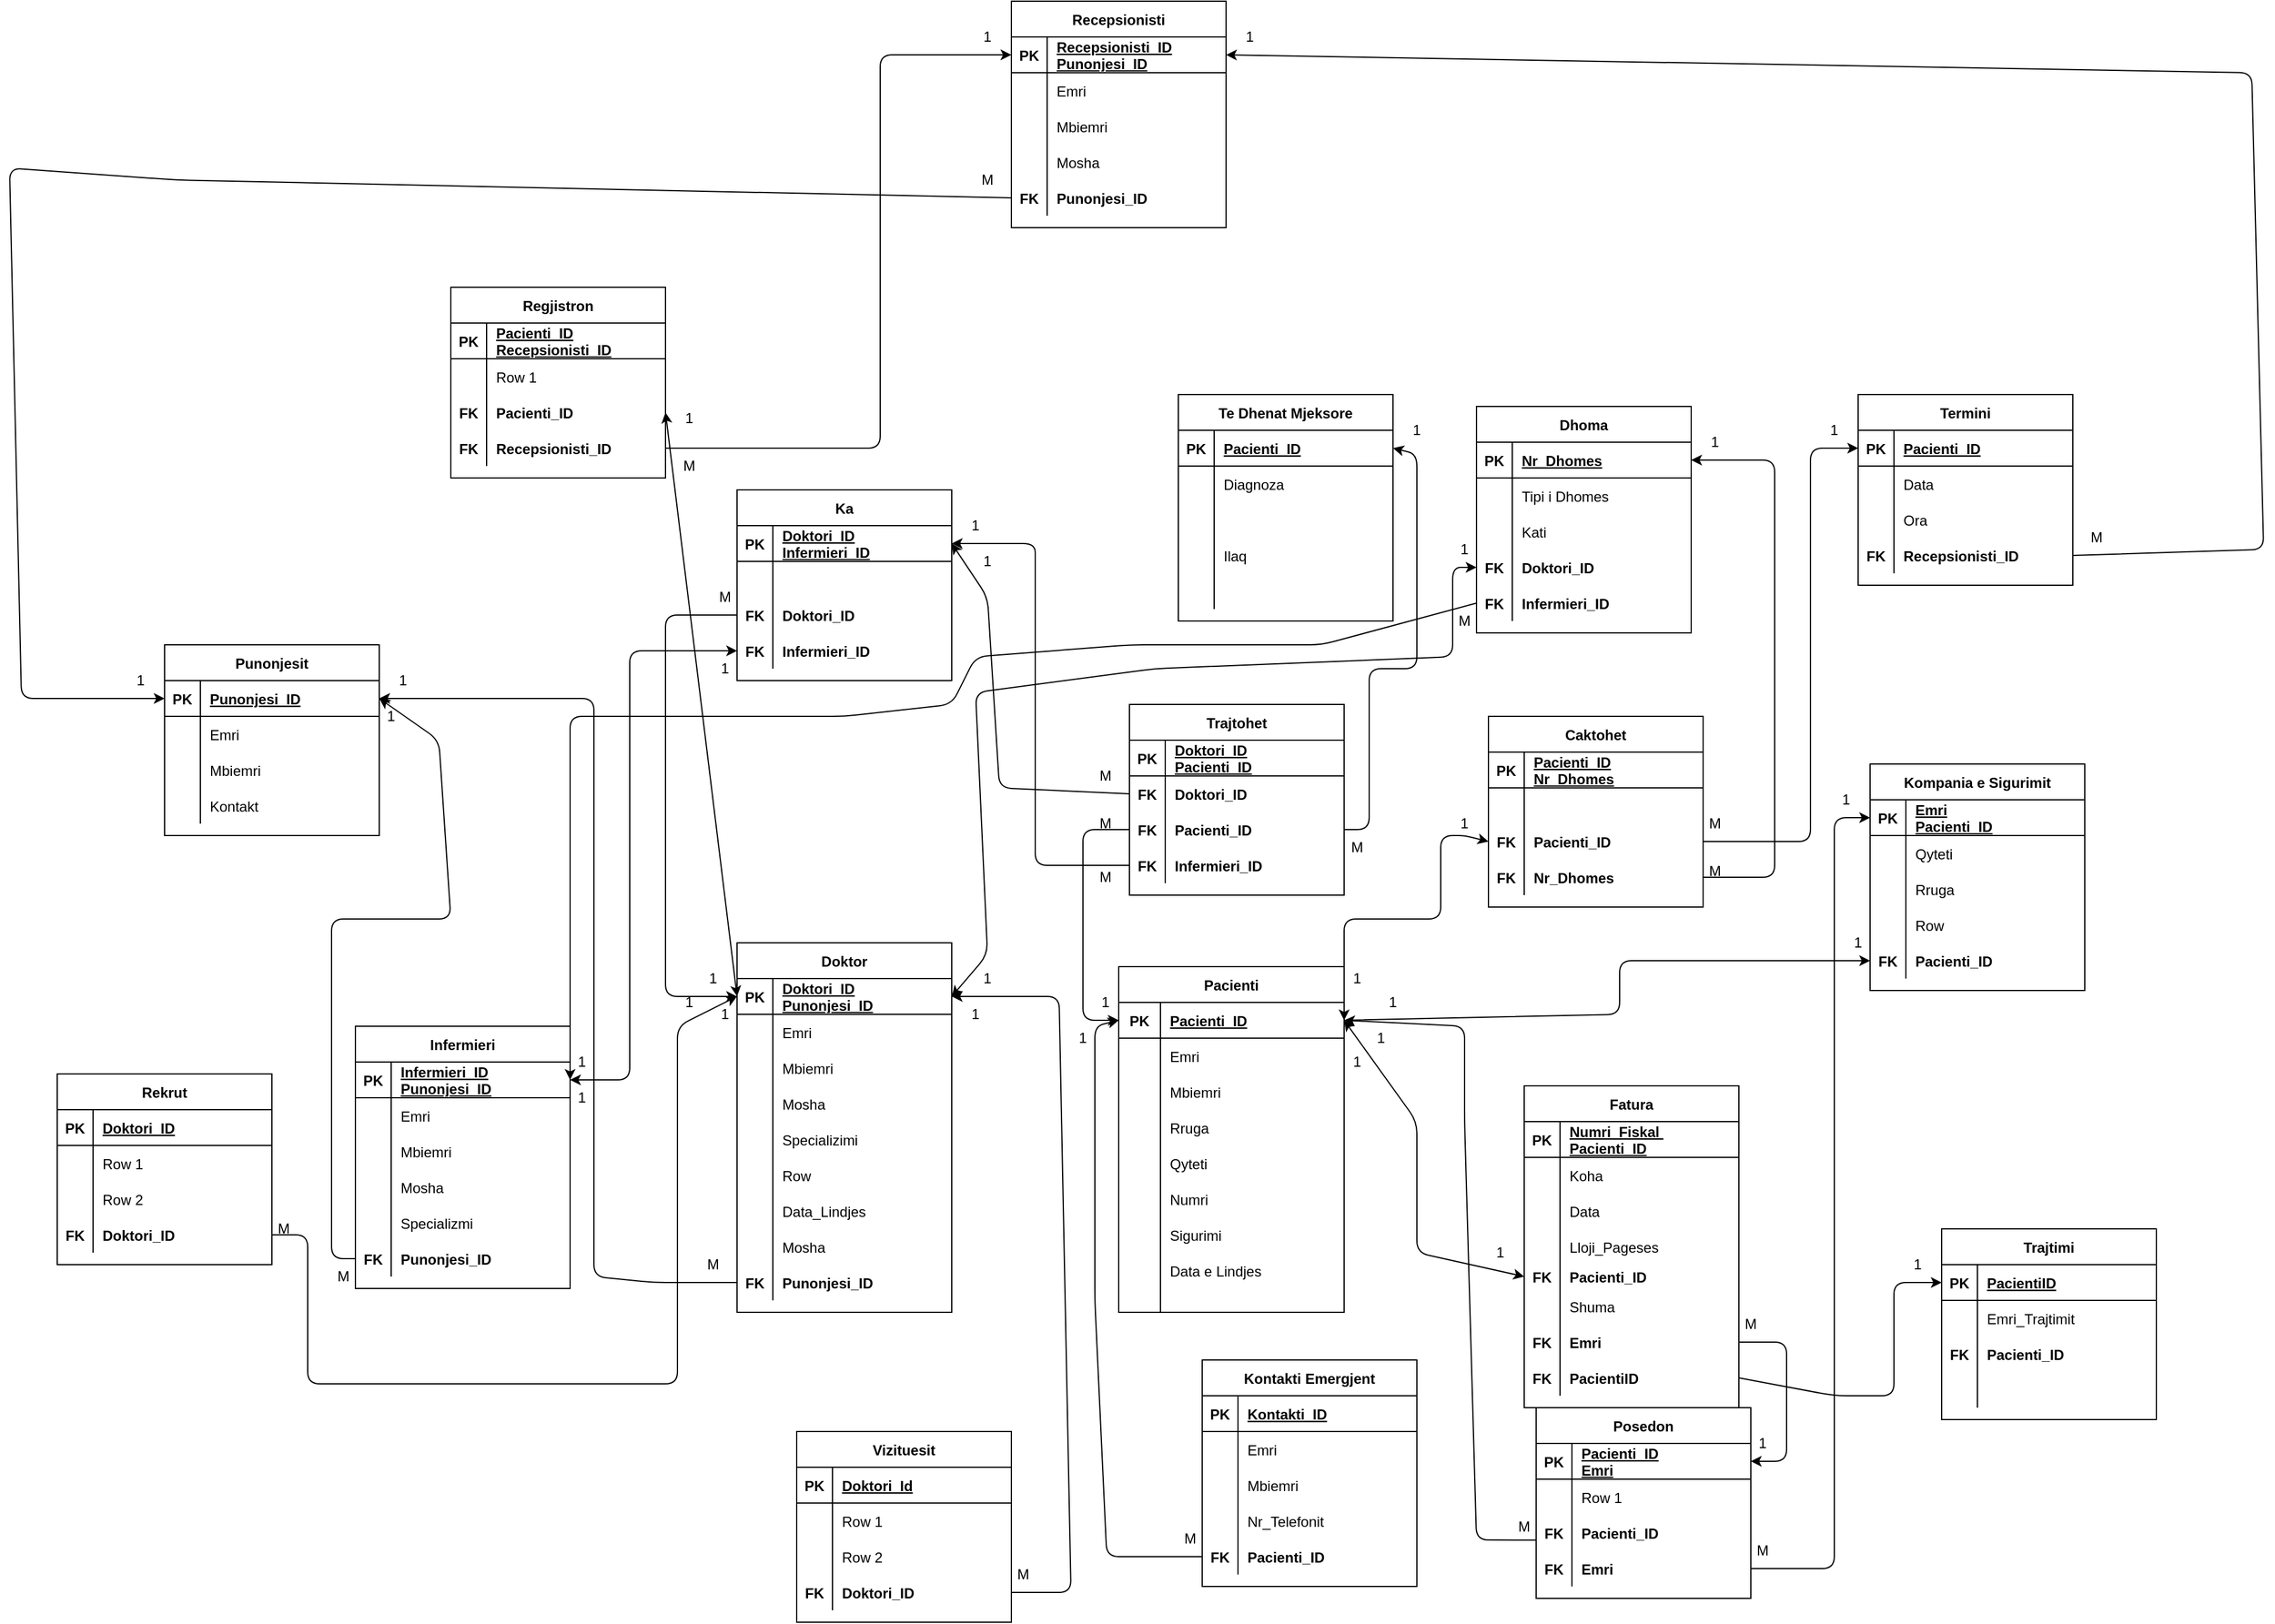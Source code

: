 <mxfile version="14.0.1" type="device"><diagram id="RgFAZkiHDBG1nA4L4uSo" name="Page-1"><mxGraphModel dx="2354" dy="-455" grid="1" gridSize="10" guides="1" tooltips="1" connect="1" arrows="1" fold="1" page="1" pageScale="1" pageWidth="850" pageHeight="1100" math="0" shadow="0"><root><mxCell id="0"/><mxCell id="1" parent="0"/><mxCell id="AaFHo3DwHsu5omWh2i8T-1" value="Pacienti" style="shape=table;startSize=30;container=1;collapsible=1;childLayout=tableLayout;fixedRows=1;rowLines=0;fontStyle=1;align=center;resizeLast=1;" parent="1" vertex="1"><mxGeometry x="160" y="2800" width="189" height="290" as="geometry"><mxRectangle x="300" y="30" width="60" height="30" as="alternateBounds"/></mxGeometry></mxCell><mxCell id="AaFHo3DwHsu5omWh2i8T-2" value="" style="shape=partialRectangle;collapsible=0;dropTarget=0;pointerEvents=0;fillColor=none;top=0;left=0;bottom=1;right=0;points=[[0,0.5],[1,0.5]];portConstraint=eastwest;" parent="AaFHo3DwHsu5omWh2i8T-1" vertex="1"><mxGeometry y="30" width="189" height="30" as="geometry"/></mxCell><mxCell id="AaFHo3DwHsu5omWh2i8T-3" value="PK" style="shape=partialRectangle;connectable=0;fillColor=none;top=0;left=0;bottom=0;right=0;fontStyle=1;overflow=hidden;" parent="AaFHo3DwHsu5omWh2i8T-2" vertex="1"><mxGeometry width="35" height="30" as="geometry"/></mxCell><mxCell id="AaFHo3DwHsu5omWh2i8T-4" value="Pacienti_ID" style="shape=partialRectangle;connectable=0;fillColor=none;top=0;left=0;bottom=0;right=0;align=left;spacingLeft=6;fontStyle=5;overflow=hidden;" parent="AaFHo3DwHsu5omWh2i8T-2" vertex="1"><mxGeometry x="35" width="154" height="30" as="geometry"/></mxCell><mxCell id="AaFHo3DwHsu5omWh2i8T-5" value="" style="shape=partialRectangle;collapsible=0;dropTarget=0;pointerEvents=0;fillColor=none;top=0;left=0;bottom=0;right=0;points=[[0,0.5],[1,0.5]];portConstraint=eastwest;" parent="AaFHo3DwHsu5omWh2i8T-1" vertex="1"><mxGeometry y="60" width="189" height="30" as="geometry"/></mxCell><mxCell id="AaFHo3DwHsu5omWh2i8T-6" value="" style="shape=partialRectangle;connectable=0;fillColor=none;top=0;left=0;bottom=0;right=0;editable=1;overflow=hidden;" parent="AaFHo3DwHsu5omWh2i8T-5" vertex="1"><mxGeometry width="35" height="30" as="geometry"/></mxCell><mxCell id="AaFHo3DwHsu5omWh2i8T-7" value="Emri" style="shape=partialRectangle;connectable=0;fillColor=none;top=0;left=0;bottom=0;right=0;align=left;spacingLeft=6;overflow=hidden;" parent="AaFHo3DwHsu5omWh2i8T-5" vertex="1"><mxGeometry x="35" width="154" height="30" as="geometry"/></mxCell><mxCell id="AaFHo3DwHsu5omWh2i8T-8" value="" style="shape=partialRectangle;collapsible=0;dropTarget=0;pointerEvents=0;fillColor=none;top=0;left=0;bottom=0;right=0;points=[[0,0.5],[1,0.5]];portConstraint=eastwest;" parent="AaFHo3DwHsu5omWh2i8T-1" vertex="1"><mxGeometry y="90" width="189" height="30" as="geometry"/></mxCell><mxCell id="AaFHo3DwHsu5omWh2i8T-9" value="" style="shape=partialRectangle;connectable=0;fillColor=none;top=0;left=0;bottom=0;right=0;editable=1;overflow=hidden;" parent="AaFHo3DwHsu5omWh2i8T-8" vertex="1"><mxGeometry width="35" height="30" as="geometry"/></mxCell><mxCell id="AaFHo3DwHsu5omWh2i8T-10" value="Mbiemri" style="shape=partialRectangle;connectable=0;fillColor=none;top=0;left=0;bottom=0;right=0;align=left;spacingLeft=6;overflow=hidden;" parent="AaFHo3DwHsu5omWh2i8T-8" vertex="1"><mxGeometry x="35" width="154" height="30" as="geometry"/></mxCell><mxCell id="AaFHo3DwHsu5omWh2i8T-28" value="" style="shape=partialRectangle;collapsible=0;dropTarget=0;pointerEvents=0;fillColor=none;top=0;left=0;bottom=0;right=0;points=[[0,0.5],[1,0.5]];portConstraint=eastwest;" parent="AaFHo3DwHsu5omWh2i8T-1" vertex="1"><mxGeometry y="120" width="189" height="30" as="geometry"/></mxCell><mxCell id="AaFHo3DwHsu5omWh2i8T-29" value="" style="shape=partialRectangle;connectable=0;fillColor=none;top=0;left=0;bottom=0;right=0;editable=1;overflow=hidden;" parent="AaFHo3DwHsu5omWh2i8T-28" vertex="1"><mxGeometry width="35" height="30" as="geometry"/></mxCell><mxCell id="AaFHo3DwHsu5omWh2i8T-30" value="Rruga " style="shape=partialRectangle;connectable=0;fillColor=none;top=0;left=0;bottom=0;right=0;align=left;spacingLeft=6;overflow=hidden;" parent="AaFHo3DwHsu5omWh2i8T-28" vertex="1"><mxGeometry x="35" width="154" height="30" as="geometry"/></mxCell><mxCell id="AaFHo3DwHsu5omWh2i8T-32" value="" style="shape=partialRectangle;collapsible=0;dropTarget=0;pointerEvents=0;fillColor=none;top=0;left=0;bottom=0;right=0;points=[[0,0.5],[1,0.5]];portConstraint=eastwest;" parent="AaFHo3DwHsu5omWh2i8T-1" vertex="1"><mxGeometry y="150" width="189" height="30" as="geometry"/></mxCell><mxCell id="AaFHo3DwHsu5omWh2i8T-33" value="" style="shape=partialRectangle;connectable=0;fillColor=none;top=0;left=0;bottom=0;right=0;editable=1;overflow=hidden;" parent="AaFHo3DwHsu5omWh2i8T-32" vertex="1"><mxGeometry width="35" height="30" as="geometry"/></mxCell><mxCell id="AaFHo3DwHsu5omWh2i8T-34" value="Qyteti" style="shape=partialRectangle;connectable=0;fillColor=none;top=0;left=0;bottom=0;right=0;align=left;spacingLeft=6;overflow=hidden;" parent="AaFHo3DwHsu5omWh2i8T-32" vertex="1"><mxGeometry x="35" width="154" height="30" as="geometry"/></mxCell><mxCell id="AaFHo3DwHsu5omWh2i8T-40" value="" style="shape=partialRectangle;collapsible=0;dropTarget=0;pointerEvents=0;fillColor=none;top=0;left=0;bottom=0;right=0;points=[[0,0.5],[1,0.5]];portConstraint=eastwest;" parent="AaFHo3DwHsu5omWh2i8T-1" vertex="1"><mxGeometry y="180" width="189" height="30" as="geometry"/></mxCell><mxCell id="AaFHo3DwHsu5omWh2i8T-41" value="" style="shape=partialRectangle;connectable=0;fillColor=none;top=0;left=0;bottom=0;right=0;editable=1;overflow=hidden;" parent="AaFHo3DwHsu5omWh2i8T-40" vertex="1"><mxGeometry width="35" height="30" as="geometry"/></mxCell><mxCell id="AaFHo3DwHsu5omWh2i8T-42" value="Numri" style="shape=partialRectangle;connectable=0;fillColor=none;top=0;left=0;bottom=0;right=0;align=left;spacingLeft=6;overflow=hidden;" parent="AaFHo3DwHsu5omWh2i8T-40" vertex="1"><mxGeometry x="35" width="154" height="30" as="geometry"/></mxCell><mxCell id="teCuUxgMC4DOxP-vQ85U-106" value="" style="shape=partialRectangle;collapsible=0;dropTarget=0;pointerEvents=0;fillColor=none;top=0;left=0;bottom=0;right=0;points=[[0,0.5],[1,0.5]];portConstraint=eastwest;" parent="AaFHo3DwHsu5omWh2i8T-1" vertex="1"><mxGeometry y="210" width="189" height="30" as="geometry"/></mxCell><mxCell id="teCuUxgMC4DOxP-vQ85U-107" value="" style="shape=partialRectangle;connectable=0;fillColor=none;top=0;left=0;bottom=0;right=0;editable=1;overflow=hidden;" parent="teCuUxgMC4DOxP-vQ85U-106" vertex="1"><mxGeometry width="35" height="30" as="geometry"/></mxCell><mxCell id="teCuUxgMC4DOxP-vQ85U-108" value="Sigurimi" style="shape=partialRectangle;connectable=0;fillColor=none;top=0;left=0;bottom=0;right=0;align=left;spacingLeft=6;overflow=hidden;" parent="teCuUxgMC4DOxP-vQ85U-106" vertex="1"><mxGeometry x="35" width="154" height="30" as="geometry"/></mxCell><mxCell id="AaFHo3DwHsu5omWh2i8T-44" value="" style="shape=partialRectangle;collapsible=0;dropTarget=0;pointerEvents=0;fillColor=none;top=0;left=0;bottom=0;right=0;points=[[0,0.5],[1,0.5]];portConstraint=eastwest;" parent="AaFHo3DwHsu5omWh2i8T-1" vertex="1"><mxGeometry y="240" width="189" height="30" as="geometry"/></mxCell><mxCell id="AaFHo3DwHsu5omWh2i8T-45" value="" style="shape=partialRectangle;connectable=0;fillColor=none;top=0;left=0;bottom=0;right=0;editable=1;overflow=hidden;" parent="AaFHo3DwHsu5omWh2i8T-44" vertex="1"><mxGeometry width="35" height="30" as="geometry"/></mxCell><mxCell id="AaFHo3DwHsu5omWh2i8T-46" value="Data e Lindjes" style="shape=partialRectangle;connectable=0;fillColor=none;top=0;left=0;bottom=0;right=0;align=left;spacingLeft=6;overflow=hidden;" parent="AaFHo3DwHsu5omWh2i8T-44" vertex="1"><mxGeometry x="35" width="154" height="30" as="geometry"/></mxCell><mxCell id="AaFHo3DwHsu5omWh2i8T-48" value="" style="shape=partialRectangle;collapsible=0;dropTarget=0;pointerEvents=0;fillColor=none;top=0;left=0;bottom=0;right=0;points=[[0,0.5],[1,0.5]];portConstraint=eastwest;" parent="AaFHo3DwHsu5omWh2i8T-1" vertex="1"><mxGeometry y="270" width="189" height="20" as="geometry"/></mxCell><mxCell id="AaFHo3DwHsu5omWh2i8T-49" value="" style="shape=partialRectangle;connectable=0;fillColor=none;top=0;left=0;bottom=0;right=0;editable=1;overflow=hidden;fontStyle=1" parent="AaFHo3DwHsu5omWh2i8T-48" vertex="1"><mxGeometry width="35" height="20" as="geometry"/></mxCell><mxCell id="AaFHo3DwHsu5omWh2i8T-50" value="" style="shape=partialRectangle;connectable=0;fillColor=none;top=0;left=0;bottom=0;right=0;align=left;spacingLeft=6;overflow=hidden;fontStyle=1" parent="AaFHo3DwHsu5omWh2i8T-48" vertex="1"><mxGeometry x="35" width="154" height="20" as="geometry"/></mxCell><mxCell id="AaFHo3DwHsu5omWh2i8T-51" value="Doktor" style="shape=table;startSize=30;container=1;collapsible=1;childLayout=tableLayout;fixedRows=1;rowLines=0;fontStyle=1;align=center;resizeLast=1;" parent="1" vertex="1"><mxGeometry x="-160" y="2780" width="180" height="310" as="geometry"/></mxCell><mxCell id="AaFHo3DwHsu5omWh2i8T-52" value="" style="shape=partialRectangle;collapsible=0;dropTarget=0;pointerEvents=0;fillColor=none;top=0;left=0;bottom=1;right=0;points=[[0,0.5],[1,0.5]];portConstraint=eastwest;" parent="AaFHo3DwHsu5omWh2i8T-51" vertex="1"><mxGeometry y="30" width="180" height="30" as="geometry"/></mxCell><mxCell id="AaFHo3DwHsu5omWh2i8T-53" value="PK" style="shape=partialRectangle;connectable=0;fillColor=none;top=0;left=0;bottom=0;right=0;fontStyle=1;overflow=hidden;" parent="AaFHo3DwHsu5omWh2i8T-52" vertex="1"><mxGeometry width="30" height="30" as="geometry"/></mxCell><mxCell id="AaFHo3DwHsu5omWh2i8T-54" value="Doktori_ID&#10;Punonjesi_ID" style="shape=partialRectangle;connectable=0;fillColor=none;top=0;left=0;bottom=0;right=0;align=left;spacingLeft=6;fontStyle=5;overflow=hidden;" parent="AaFHo3DwHsu5omWh2i8T-52" vertex="1"><mxGeometry x="30" width="150" height="30" as="geometry"/></mxCell><mxCell id="AaFHo3DwHsu5omWh2i8T-55" value="" style="shape=partialRectangle;collapsible=0;dropTarget=0;pointerEvents=0;fillColor=none;top=0;left=0;bottom=0;right=0;points=[[0,0.5],[1,0.5]];portConstraint=eastwest;" parent="AaFHo3DwHsu5omWh2i8T-51" vertex="1"><mxGeometry y="60" width="180" height="30" as="geometry"/></mxCell><mxCell id="AaFHo3DwHsu5omWh2i8T-56" value="" style="shape=partialRectangle;connectable=0;fillColor=none;top=0;left=0;bottom=0;right=0;editable=1;overflow=hidden;" parent="AaFHo3DwHsu5omWh2i8T-55" vertex="1"><mxGeometry width="30" height="30" as="geometry"/></mxCell><mxCell id="AaFHo3DwHsu5omWh2i8T-57" value="Emri" style="shape=partialRectangle;connectable=0;fillColor=none;top=0;left=0;bottom=0;right=0;align=left;spacingLeft=6;overflow=hidden;" parent="AaFHo3DwHsu5omWh2i8T-55" vertex="1"><mxGeometry x="30" width="150" height="30" as="geometry"/></mxCell><mxCell id="AaFHo3DwHsu5omWh2i8T-58" value="" style="shape=partialRectangle;collapsible=0;dropTarget=0;pointerEvents=0;fillColor=none;top=0;left=0;bottom=0;right=0;points=[[0,0.5],[1,0.5]];portConstraint=eastwest;" parent="AaFHo3DwHsu5omWh2i8T-51" vertex="1"><mxGeometry y="90" width="180" height="30" as="geometry"/></mxCell><mxCell id="AaFHo3DwHsu5omWh2i8T-59" value="" style="shape=partialRectangle;connectable=0;fillColor=none;top=0;left=0;bottom=0;right=0;editable=1;overflow=hidden;" parent="AaFHo3DwHsu5omWh2i8T-58" vertex="1"><mxGeometry width="30" height="30" as="geometry"/></mxCell><mxCell id="AaFHo3DwHsu5omWh2i8T-60" value="Mbiemri" style="shape=partialRectangle;connectable=0;fillColor=none;top=0;left=0;bottom=0;right=0;align=left;spacingLeft=6;overflow=hidden;" parent="AaFHo3DwHsu5omWh2i8T-58" vertex="1"><mxGeometry x="30" width="150" height="30" as="geometry"/></mxCell><mxCell id="AaFHo3DwHsu5omWh2i8T-61" value="" style="shape=partialRectangle;collapsible=0;dropTarget=0;pointerEvents=0;fillColor=none;top=0;left=0;bottom=0;right=0;points=[[0,0.5],[1,0.5]];portConstraint=eastwest;" parent="AaFHo3DwHsu5omWh2i8T-51" vertex="1"><mxGeometry y="120" width="180" height="30" as="geometry"/></mxCell><mxCell id="AaFHo3DwHsu5omWh2i8T-62" value="" style="shape=partialRectangle;connectable=0;fillColor=none;top=0;left=0;bottom=0;right=0;editable=1;overflow=hidden;" parent="AaFHo3DwHsu5omWh2i8T-61" vertex="1"><mxGeometry width="30" height="30" as="geometry"/></mxCell><mxCell id="AaFHo3DwHsu5omWh2i8T-63" value="Mosha" style="shape=partialRectangle;connectable=0;fillColor=none;top=0;left=0;bottom=0;right=0;align=left;spacingLeft=6;overflow=hidden;" parent="AaFHo3DwHsu5omWh2i8T-61" vertex="1"><mxGeometry x="30" width="150" height="30" as="geometry"/></mxCell><mxCell id="AaFHo3DwHsu5omWh2i8T-116" value="" style="shape=partialRectangle;collapsible=0;dropTarget=0;pointerEvents=0;fillColor=none;top=0;left=0;bottom=0;right=0;points=[[0,0.5],[1,0.5]];portConstraint=eastwest;" parent="AaFHo3DwHsu5omWh2i8T-51" vertex="1"><mxGeometry y="150" width="180" height="30" as="geometry"/></mxCell><mxCell id="AaFHo3DwHsu5omWh2i8T-117" value="" style="shape=partialRectangle;connectable=0;fillColor=none;top=0;left=0;bottom=0;right=0;editable=1;overflow=hidden;" parent="AaFHo3DwHsu5omWh2i8T-116" vertex="1"><mxGeometry width="30" height="30" as="geometry"/></mxCell><mxCell id="AaFHo3DwHsu5omWh2i8T-118" value="Specializimi" style="shape=partialRectangle;connectable=0;fillColor=none;top=0;left=0;bottom=0;right=0;align=left;spacingLeft=6;overflow=hidden;" parent="AaFHo3DwHsu5omWh2i8T-116" vertex="1"><mxGeometry x="30" width="150" height="30" as="geometry"/></mxCell><mxCell id="AaFHo3DwHsu5omWh2i8T-120" value="" style="shape=partialRectangle;collapsible=0;dropTarget=0;pointerEvents=0;fillColor=none;top=0;left=0;bottom=0;right=0;points=[[0,0.5],[1,0.5]];portConstraint=eastwest;" parent="AaFHo3DwHsu5omWh2i8T-51" vertex="1"><mxGeometry y="180" width="180" height="30" as="geometry"/></mxCell><mxCell id="AaFHo3DwHsu5omWh2i8T-121" value="" style="shape=partialRectangle;connectable=0;fillColor=none;top=0;left=0;bottom=0;right=0;editable=1;overflow=hidden;" parent="AaFHo3DwHsu5omWh2i8T-120" vertex="1"><mxGeometry width="30" height="30" as="geometry"/></mxCell><mxCell id="AaFHo3DwHsu5omWh2i8T-122" value="Row" style="shape=partialRectangle;connectable=0;fillColor=none;top=0;left=0;bottom=0;right=0;align=left;spacingLeft=6;overflow=hidden;" parent="AaFHo3DwHsu5omWh2i8T-120" vertex="1"><mxGeometry x="30" width="150" height="30" as="geometry"/></mxCell><mxCell id="AaFHo3DwHsu5omWh2i8T-112" value="" style="shape=partialRectangle;collapsible=0;dropTarget=0;pointerEvents=0;fillColor=none;top=0;left=0;bottom=0;right=0;points=[[0,0.5],[1,0.5]];portConstraint=eastwest;" parent="AaFHo3DwHsu5omWh2i8T-51" vertex="1"><mxGeometry y="210" width="180" height="30" as="geometry"/></mxCell><mxCell id="AaFHo3DwHsu5omWh2i8T-113" value="" style="shape=partialRectangle;connectable=0;fillColor=none;top=0;left=0;bottom=0;right=0;editable=1;overflow=hidden;" parent="AaFHo3DwHsu5omWh2i8T-112" vertex="1"><mxGeometry width="30" height="30" as="geometry"/></mxCell><mxCell id="AaFHo3DwHsu5omWh2i8T-114" value="Data_Lindjes" style="shape=partialRectangle;connectable=0;fillColor=none;top=0;left=0;bottom=0;right=0;align=left;spacingLeft=6;overflow=hidden;" parent="AaFHo3DwHsu5omWh2i8T-112" vertex="1"><mxGeometry x="30" width="150" height="30" as="geometry"/></mxCell><mxCell id="AaFHo3DwHsu5omWh2i8T-124" value="" style="shape=partialRectangle;collapsible=0;dropTarget=0;pointerEvents=0;fillColor=none;top=0;left=0;bottom=0;right=0;points=[[0,0.5],[1,0.5]];portConstraint=eastwest;" parent="AaFHo3DwHsu5omWh2i8T-51" vertex="1"><mxGeometry y="240" width="180" height="30" as="geometry"/></mxCell><mxCell id="AaFHo3DwHsu5omWh2i8T-125" value="" style="shape=partialRectangle;connectable=0;fillColor=none;top=0;left=0;bottom=0;right=0;editable=1;overflow=hidden;" parent="AaFHo3DwHsu5omWh2i8T-124" vertex="1"><mxGeometry width="30" height="30" as="geometry"/></mxCell><mxCell id="AaFHo3DwHsu5omWh2i8T-126" value="Mosha" style="shape=partialRectangle;connectable=0;fillColor=none;top=0;left=0;bottom=0;right=0;align=left;spacingLeft=6;overflow=hidden;" parent="AaFHo3DwHsu5omWh2i8T-124" vertex="1"><mxGeometry x="30" width="150" height="30" as="geometry"/></mxCell><mxCell id="teCuUxgMC4DOxP-vQ85U-130" value="" style="shape=partialRectangle;collapsible=0;dropTarget=0;pointerEvents=0;fillColor=none;top=0;left=0;bottom=0;right=0;points=[[0,0.5],[1,0.5]];portConstraint=eastwest;" parent="AaFHo3DwHsu5omWh2i8T-51" vertex="1"><mxGeometry y="270" width="180" height="30" as="geometry"/></mxCell><mxCell id="teCuUxgMC4DOxP-vQ85U-131" value="FK" style="shape=partialRectangle;connectable=0;fillColor=none;top=0;left=0;bottom=0;right=0;editable=1;overflow=hidden;fontStyle=1" parent="teCuUxgMC4DOxP-vQ85U-130" vertex="1"><mxGeometry width="30" height="30" as="geometry"/></mxCell><mxCell id="teCuUxgMC4DOxP-vQ85U-132" value="Punonjesi_ID" style="shape=partialRectangle;connectable=0;fillColor=none;top=0;left=0;bottom=0;right=0;align=left;spacingLeft=6;overflow=hidden;fontStyle=1" parent="teCuUxgMC4DOxP-vQ85U-130" vertex="1"><mxGeometry x="30" width="150" height="30" as="geometry"/></mxCell><mxCell id="AaFHo3DwHsu5omWh2i8T-64" value="Fatura" style="shape=table;startSize=30;container=1;collapsible=1;childLayout=tableLayout;fixedRows=1;rowLines=0;fontStyle=1;align=center;resizeLast=1;" parent="1" vertex="1"><mxGeometry x="500" y="2900" width="180" height="270" as="geometry"/></mxCell><mxCell id="AaFHo3DwHsu5omWh2i8T-65" value="" style="shape=partialRectangle;collapsible=0;dropTarget=0;pointerEvents=0;fillColor=none;top=0;left=0;bottom=1;right=0;points=[[0,0.5],[1,0.5]];portConstraint=eastwest;" parent="AaFHo3DwHsu5omWh2i8T-64" vertex="1"><mxGeometry y="30" width="180" height="30" as="geometry"/></mxCell><mxCell id="AaFHo3DwHsu5omWh2i8T-66" value="PK" style="shape=partialRectangle;connectable=0;fillColor=none;top=0;left=0;bottom=0;right=0;fontStyle=1;overflow=hidden;" parent="AaFHo3DwHsu5omWh2i8T-65" vertex="1"><mxGeometry width="30" height="30" as="geometry"/></mxCell><mxCell id="AaFHo3DwHsu5omWh2i8T-67" value="Numri_Fiskal &#10;Pacienti_ID" style="shape=partialRectangle;connectable=0;fillColor=none;top=0;left=0;bottom=0;right=0;align=left;spacingLeft=6;fontStyle=5;overflow=hidden;" parent="AaFHo3DwHsu5omWh2i8T-65" vertex="1"><mxGeometry x="30" width="150" height="30" as="geometry"/></mxCell><mxCell id="AaFHo3DwHsu5omWh2i8T-68" value="" style="shape=partialRectangle;collapsible=0;dropTarget=0;pointerEvents=0;fillColor=none;top=0;left=0;bottom=0;right=0;points=[[0,0.5],[1,0.5]];portConstraint=eastwest;" parent="AaFHo3DwHsu5omWh2i8T-64" vertex="1"><mxGeometry y="60" width="180" height="30" as="geometry"/></mxCell><mxCell id="AaFHo3DwHsu5omWh2i8T-69" value="" style="shape=partialRectangle;connectable=0;fillColor=none;top=0;left=0;bottom=0;right=0;editable=1;overflow=hidden;" parent="AaFHo3DwHsu5omWh2i8T-68" vertex="1"><mxGeometry width="30" height="30" as="geometry"/></mxCell><mxCell id="AaFHo3DwHsu5omWh2i8T-70" value="Koha" style="shape=partialRectangle;connectable=0;fillColor=none;top=0;left=0;bottom=0;right=0;align=left;spacingLeft=6;overflow=hidden;" parent="AaFHo3DwHsu5omWh2i8T-68" vertex="1"><mxGeometry x="30" width="150" height="30" as="geometry"/></mxCell><mxCell id="AaFHo3DwHsu5omWh2i8T-71" value="" style="shape=partialRectangle;collapsible=0;dropTarget=0;pointerEvents=0;fillColor=none;top=0;left=0;bottom=0;right=0;points=[[0,0.5],[1,0.5]];portConstraint=eastwest;" parent="AaFHo3DwHsu5omWh2i8T-64" vertex="1"><mxGeometry y="90" width="180" height="30" as="geometry"/></mxCell><mxCell id="AaFHo3DwHsu5omWh2i8T-72" value="" style="shape=partialRectangle;connectable=0;fillColor=none;top=0;left=0;bottom=0;right=0;editable=1;overflow=hidden;" parent="AaFHo3DwHsu5omWh2i8T-71" vertex="1"><mxGeometry width="30" height="30" as="geometry"/></mxCell><mxCell id="AaFHo3DwHsu5omWh2i8T-73" value="Data" style="shape=partialRectangle;connectable=0;fillColor=none;top=0;left=0;bottom=0;right=0;align=left;spacingLeft=6;overflow=hidden;" parent="AaFHo3DwHsu5omWh2i8T-71" vertex="1"><mxGeometry x="30" width="150" height="30" as="geometry"/></mxCell><mxCell id="AaFHo3DwHsu5omWh2i8T-82" value="" style="shape=partialRectangle;collapsible=0;dropTarget=0;pointerEvents=0;fillColor=none;top=0;left=0;bottom=0;right=0;points=[[0,0.5],[1,0.5]];portConstraint=eastwest;" parent="AaFHo3DwHsu5omWh2i8T-64" vertex="1"><mxGeometry y="120" width="180" height="30" as="geometry"/></mxCell><mxCell id="AaFHo3DwHsu5omWh2i8T-83" value="" style="shape=partialRectangle;connectable=0;fillColor=none;top=0;left=0;bottom=0;right=0;editable=1;overflow=hidden;" parent="AaFHo3DwHsu5omWh2i8T-82" vertex="1"><mxGeometry width="30" height="30" as="geometry"/></mxCell><mxCell id="AaFHo3DwHsu5omWh2i8T-84" value="Lloji_Pageses" style="shape=partialRectangle;connectable=0;fillColor=none;top=0;left=0;bottom=0;right=0;align=left;spacingLeft=6;overflow=hidden;" parent="AaFHo3DwHsu5omWh2i8T-82" vertex="1"><mxGeometry x="30" width="150" height="30" as="geometry"/></mxCell><mxCell id="AaFHo3DwHsu5omWh2i8T-74" value="" style="shape=partialRectangle;collapsible=0;dropTarget=0;pointerEvents=0;fillColor=none;top=0;left=0;bottom=0;right=0;points=[[0,0.5],[1,0.5]];portConstraint=eastwest;" parent="AaFHo3DwHsu5omWh2i8T-64" vertex="1"><mxGeometry y="150" width="180" height="20" as="geometry"/></mxCell><mxCell id="AaFHo3DwHsu5omWh2i8T-75" value="FK" style="shape=partialRectangle;connectable=0;fillColor=none;top=0;left=0;bottom=0;right=0;editable=1;overflow=hidden;fontStyle=1" parent="AaFHo3DwHsu5omWh2i8T-74" vertex="1"><mxGeometry width="30" height="20" as="geometry"/></mxCell><mxCell id="AaFHo3DwHsu5omWh2i8T-76" value="Pacienti_ID" style="shape=partialRectangle;connectable=0;fillColor=none;top=0;left=0;bottom=0;right=0;align=left;spacingLeft=6;overflow=hidden;fontStyle=1" parent="AaFHo3DwHsu5omWh2i8T-74" vertex="1"><mxGeometry x="30" width="150" height="20" as="geometry"/></mxCell><mxCell id="Vt0bHgYUxriLbb83Ja9C-3" value="" style="shape=partialRectangle;collapsible=0;dropTarget=0;pointerEvents=0;fillColor=none;top=0;left=0;bottom=0;right=0;points=[[0,0.5],[1,0.5]];portConstraint=eastwest;" parent="AaFHo3DwHsu5omWh2i8T-64" vertex="1"><mxGeometry y="170" width="180" height="30" as="geometry"/></mxCell><mxCell id="Vt0bHgYUxriLbb83Ja9C-4" value="" style="shape=partialRectangle;connectable=0;fillColor=none;top=0;left=0;bottom=0;right=0;editable=1;overflow=hidden;" parent="Vt0bHgYUxriLbb83Ja9C-3" vertex="1"><mxGeometry width="30" height="30" as="geometry"/></mxCell><mxCell id="Vt0bHgYUxriLbb83Ja9C-5" value="Shuma" style="shape=partialRectangle;connectable=0;fillColor=none;top=0;left=0;bottom=0;right=0;align=left;spacingLeft=6;overflow=hidden;" parent="Vt0bHgYUxriLbb83Ja9C-3" vertex="1"><mxGeometry x="30" width="150" height="30" as="geometry"/></mxCell><mxCell id="Vt0bHgYUxriLbb83Ja9C-78" value="" style="shape=partialRectangle;collapsible=0;dropTarget=0;pointerEvents=0;fillColor=none;top=0;left=0;bottom=0;right=0;points=[[0,0.5],[1,0.5]];portConstraint=eastwest;" parent="AaFHo3DwHsu5omWh2i8T-64" vertex="1"><mxGeometry y="200" width="180" height="30" as="geometry"/></mxCell><mxCell id="Vt0bHgYUxriLbb83Ja9C-79" value="FK" style="shape=partialRectangle;connectable=0;fillColor=none;top=0;left=0;bottom=0;right=0;editable=1;overflow=hidden;fontStyle=1" parent="Vt0bHgYUxriLbb83Ja9C-78" vertex="1"><mxGeometry width="30" height="30" as="geometry"/></mxCell><mxCell id="Vt0bHgYUxriLbb83Ja9C-80" value="Emri" style="shape=partialRectangle;connectable=0;fillColor=none;top=0;left=0;bottom=0;right=0;align=left;spacingLeft=6;overflow=hidden;fontStyle=1" parent="Vt0bHgYUxriLbb83Ja9C-78" vertex="1"><mxGeometry x="30" width="150" height="30" as="geometry"/></mxCell><mxCell id="ropvuZ9ba6bWA-_1t1LV-5" value="" style="shape=partialRectangle;collapsible=0;dropTarget=0;pointerEvents=0;fillColor=none;top=0;left=0;bottom=0;right=0;points=[[0,0.5],[1,0.5]];portConstraint=eastwest;" vertex="1" parent="AaFHo3DwHsu5omWh2i8T-64"><mxGeometry y="230" width="180" height="30" as="geometry"/></mxCell><mxCell id="ropvuZ9ba6bWA-_1t1LV-6" value="FK" style="shape=partialRectangle;connectable=0;fillColor=none;top=0;left=0;bottom=0;right=0;editable=1;overflow=hidden;fontStyle=1" vertex="1" parent="ropvuZ9ba6bWA-_1t1LV-5"><mxGeometry width="30" height="30" as="geometry"/></mxCell><mxCell id="ropvuZ9ba6bWA-_1t1LV-7" value="PacientiID" style="shape=partialRectangle;connectable=0;fillColor=none;top=0;left=0;bottom=0;right=0;align=left;spacingLeft=6;overflow=hidden;fontStyle=1" vertex="1" parent="ropvuZ9ba6bWA-_1t1LV-5"><mxGeometry x="30" width="150" height="30" as="geometry"/></mxCell><mxCell id="AaFHo3DwHsu5omWh2i8T-85" value="Termini" style="shape=table;startSize=30;container=1;collapsible=1;childLayout=tableLayout;fixedRows=1;rowLines=0;fontStyle=1;align=center;resizeLast=1;" parent="1" vertex="1"><mxGeometry x="780" y="2320" width="180" height="160" as="geometry"/></mxCell><mxCell id="AaFHo3DwHsu5omWh2i8T-86" value="" style="shape=partialRectangle;collapsible=0;dropTarget=0;pointerEvents=0;fillColor=none;top=0;left=0;bottom=1;right=0;points=[[0,0.5],[1,0.5]];portConstraint=eastwest;" parent="AaFHo3DwHsu5omWh2i8T-85" vertex="1"><mxGeometry y="30" width="180" height="30" as="geometry"/></mxCell><mxCell id="AaFHo3DwHsu5omWh2i8T-87" value="PK" style="shape=partialRectangle;connectable=0;fillColor=none;top=0;left=0;bottom=0;right=0;fontStyle=1;overflow=hidden;" parent="AaFHo3DwHsu5omWh2i8T-86" vertex="1"><mxGeometry width="30" height="30" as="geometry"/></mxCell><mxCell id="AaFHo3DwHsu5omWh2i8T-88" value="Pacienti_ID" style="shape=partialRectangle;connectable=0;fillColor=none;top=0;left=0;bottom=0;right=0;align=left;spacingLeft=6;fontStyle=5;overflow=hidden;" parent="AaFHo3DwHsu5omWh2i8T-86" vertex="1"><mxGeometry x="30" width="150" height="30" as="geometry"/></mxCell><mxCell id="AaFHo3DwHsu5omWh2i8T-89" value="" style="shape=partialRectangle;collapsible=0;dropTarget=0;pointerEvents=0;fillColor=none;top=0;left=0;bottom=0;right=0;points=[[0,0.5],[1,0.5]];portConstraint=eastwest;" parent="AaFHo3DwHsu5omWh2i8T-85" vertex="1"><mxGeometry y="60" width="180" height="30" as="geometry"/></mxCell><mxCell id="AaFHo3DwHsu5omWh2i8T-90" value="" style="shape=partialRectangle;connectable=0;fillColor=none;top=0;left=0;bottom=0;right=0;editable=1;overflow=hidden;" parent="AaFHo3DwHsu5omWh2i8T-89" vertex="1"><mxGeometry width="30" height="30" as="geometry"/></mxCell><mxCell id="AaFHo3DwHsu5omWh2i8T-91" value="Data" style="shape=partialRectangle;connectable=0;fillColor=none;top=0;left=0;bottom=0;right=0;align=left;spacingLeft=6;overflow=hidden;" parent="AaFHo3DwHsu5omWh2i8T-89" vertex="1"><mxGeometry x="30" width="150" height="30" as="geometry"/></mxCell><mxCell id="AaFHo3DwHsu5omWh2i8T-92" value="" style="shape=partialRectangle;collapsible=0;dropTarget=0;pointerEvents=0;fillColor=none;top=0;left=0;bottom=0;right=0;points=[[0,0.5],[1,0.5]];portConstraint=eastwest;" parent="AaFHo3DwHsu5omWh2i8T-85" vertex="1"><mxGeometry y="90" width="180" height="30" as="geometry"/></mxCell><mxCell id="AaFHo3DwHsu5omWh2i8T-93" value="" style="shape=partialRectangle;connectable=0;fillColor=none;top=0;left=0;bottom=0;right=0;editable=1;overflow=hidden;" parent="AaFHo3DwHsu5omWh2i8T-92" vertex="1"><mxGeometry width="30" height="30" as="geometry"/></mxCell><mxCell id="AaFHo3DwHsu5omWh2i8T-94" value="Ora" style="shape=partialRectangle;connectable=0;fillColor=none;top=0;left=0;bottom=0;right=0;align=left;spacingLeft=6;overflow=hidden;" parent="AaFHo3DwHsu5omWh2i8T-92" vertex="1"><mxGeometry x="30" width="150" height="30" as="geometry"/></mxCell><mxCell id="AaFHo3DwHsu5omWh2i8T-95" value="" style="shape=partialRectangle;collapsible=0;dropTarget=0;pointerEvents=0;fillColor=none;top=0;left=0;bottom=0;right=0;points=[[0,0.5],[1,0.5]];portConstraint=eastwest;" parent="AaFHo3DwHsu5omWh2i8T-85" vertex="1"><mxGeometry y="120" width="180" height="30" as="geometry"/></mxCell><mxCell id="AaFHo3DwHsu5omWh2i8T-96" value="FK" style="shape=partialRectangle;connectable=0;fillColor=none;top=0;left=0;bottom=0;right=0;editable=1;overflow=hidden;fontStyle=1" parent="AaFHo3DwHsu5omWh2i8T-95" vertex="1"><mxGeometry width="30" height="30" as="geometry"/></mxCell><mxCell id="AaFHo3DwHsu5omWh2i8T-97" value="Recepsionisti_ID" style="shape=partialRectangle;connectable=0;fillColor=none;top=0;left=0;bottom=0;right=0;align=left;spacingLeft=6;overflow=hidden;fontStyle=1" parent="AaFHo3DwHsu5omWh2i8T-95" vertex="1"><mxGeometry x="30" width="150" height="30" as="geometry"/></mxCell><mxCell id="AaFHo3DwHsu5omWh2i8T-98" value="Trajtimi" style="shape=table;startSize=30;container=1;collapsible=1;childLayout=tableLayout;fixedRows=1;rowLines=0;fontStyle=1;align=center;resizeLast=1;" parent="1" vertex="1"><mxGeometry x="850" y="3020" width="180" height="160" as="geometry"/></mxCell><mxCell id="AaFHo3DwHsu5omWh2i8T-99" value="" style="shape=partialRectangle;collapsible=0;dropTarget=0;pointerEvents=0;fillColor=none;top=0;left=0;bottom=1;right=0;points=[[0,0.5],[1,0.5]];portConstraint=eastwest;" parent="AaFHo3DwHsu5omWh2i8T-98" vertex="1"><mxGeometry y="30" width="180" height="30" as="geometry"/></mxCell><mxCell id="AaFHo3DwHsu5omWh2i8T-100" value="PK" style="shape=partialRectangle;connectable=0;fillColor=none;top=0;left=0;bottom=0;right=0;fontStyle=1;overflow=hidden;" parent="AaFHo3DwHsu5omWh2i8T-99" vertex="1"><mxGeometry width="30" height="30" as="geometry"/></mxCell><mxCell id="AaFHo3DwHsu5omWh2i8T-101" value="PacientiID" style="shape=partialRectangle;connectable=0;fillColor=none;top=0;left=0;bottom=0;right=0;align=left;spacingLeft=6;fontStyle=5;overflow=hidden;" parent="AaFHo3DwHsu5omWh2i8T-99" vertex="1"><mxGeometry x="30" width="150" height="30" as="geometry"/></mxCell><mxCell id="AaFHo3DwHsu5omWh2i8T-102" value="" style="shape=partialRectangle;collapsible=0;dropTarget=0;pointerEvents=0;fillColor=none;top=0;left=0;bottom=0;right=0;points=[[0,0.5],[1,0.5]];portConstraint=eastwest;" parent="AaFHo3DwHsu5omWh2i8T-98" vertex="1"><mxGeometry y="60" width="180" height="30" as="geometry"/></mxCell><mxCell id="AaFHo3DwHsu5omWh2i8T-103" value="" style="shape=partialRectangle;connectable=0;fillColor=none;top=0;left=0;bottom=0;right=0;editable=1;overflow=hidden;" parent="AaFHo3DwHsu5omWh2i8T-102" vertex="1"><mxGeometry width="30" height="30" as="geometry"/></mxCell><mxCell id="AaFHo3DwHsu5omWh2i8T-104" value="Emri_Trajtimit" style="shape=partialRectangle;connectable=0;fillColor=none;top=0;left=0;bottom=0;right=0;align=left;spacingLeft=6;overflow=hidden;" parent="AaFHo3DwHsu5omWh2i8T-102" vertex="1"><mxGeometry x="30" width="150" height="30" as="geometry"/></mxCell><mxCell id="AaFHo3DwHsu5omWh2i8T-105" value="" style="shape=partialRectangle;collapsible=0;dropTarget=0;pointerEvents=0;fillColor=none;top=0;left=0;bottom=0;right=0;points=[[0,0.5],[1,0.5]];portConstraint=eastwest;" parent="AaFHo3DwHsu5omWh2i8T-98" vertex="1"><mxGeometry y="90" width="180" height="30" as="geometry"/></mxCell><mxCell id="AaFHo3DwHsu5omWh2i8T-106" value="FK" style="shape=partialRectangle;connectable=0;fillColor=none;top=0;left=0;bottom=0;right=0;editable=1;overflow=hidden;fontStyle=1" parent="AaFHo3DwHsu5omWh2i8T-105" vertex="1"><mxGeometry width="30" height="30" as="geometry"/></mxCell><mxCell id="AaFHo3DwHsu5omWh2i8T-107" value="Pacienti_ID" style="shape=partialRectangle;connectable=0;fillColor=none;top=0;left=0;bottom=0;right=0;align=left;spacingLeft=6;overflow=hidden;fontStyle=1" parent="AaFHo3DwHsu5omWh2i8T-105" vertex="1"><mxGeometry x="30" width="150" height="30" as="geometry"/></mxCell><mxCell id="AaFHo3DwHsu5omWh2i8T-108" value="" style="shape=partialRectangle;collapsible=0;dropTarget=0;pointerEvents=0;fillColor=none;top=0;left=0;bottom=0;right=0;points=[[0,0.5],[1,0.5]];portConstraint=eastwest;" parent="AaFHo3DwHsu5omWh2i8T-98" vertex="1"><mxGeometry y="120" width="180" height="30" as="geometry"/></mxCell><mxCell id="AaFHo3DwHsu5omWh2i8T-109" value="" style="shape=partialRectangle;connectable=0;fillColor=none;top=0;left=0;bottom=0;right=0;editable=1;overflow=hidden;fontStyle=1" parent="AaFHo3DwHsu5omWh2i8T-108" vertex="1"><mxGeometry width="30" height="30" as="geometry"/></mxCell><mxCell id="AaFHo3DwHsu5omWh2i8T-110" value="" style="shape=partialRectangle;connectable=0;fillColor=none;top=0;left=0;bottom=0;right=0;align=left;spacingLeft=6;overflow=hidden;fontStyle=1" parent="AaFHo3DwHsu5omWh2i8T-108" vertex="1"><mxGeometry x="30" width="150" height="30" as="geometry"/></mxCell><mxCell id="AaFHo3DwHsu5omWh2i8T-131" value="Kompania e Sigurimit" style="shape=table;startSize=30;container=1;collapsible=1;childLayout=tableLayout;fixedRows=1;rowLines=0;fontStyle=1;align=center;resizeLast=1;" parent="1" vertex="1"><mxGeometry x="790" y="2630" width="180" height="190" as="geometry"/></mxCell><mxCell id="AaFHo3DwHsu5omWh2i8T-132" value="" style="shape=partialRectangle;collapsible=0;dropTarget=0;pointerEvents=0;fillColor=none;top=0;left=0;bottom=1;right=0;points=[[0,0.5],[1,0.5]];portConstraint=eastwest;" parent="AaFHo3DwHsu5omWh2i8T-131" vertex="1"><mxGeometry y="30" width="180" height="30" as="geometry"/></mxCell><mxCell id="AaFHo3DwHsu5omWh2i8T-133" value="PK" style="shape=partialRectangle;connectable=0;fillColor=none;top=0;left=0;bottom=0;right=0;fontStyle=1;overflow=hidden;" parent="AaFHo3DwHsu5omWh2i8T-132" vertex="1"><mxGeometry width="30" height="30" as="geometry"/></mxCell><mxCell id="AaFHo3DwHsu5omWh2i8T-134" value="Emri&#10;Pacienti_ID" style="shape=partialRectangle;connectable=0;fillColor=none;top=0;left=0;bottom=0;right=0;align=left;spacingLeft=6;fontStyle=5;overflow=hidden;" parent="AaFHo3DwHsu5omWh2i8T-132" vertex="1"><mxGeometry x="30" width="150" height="30" as="geometry"/></mxCell><mxCell id="AaFHo3DwHsu5omWh2i8T-135" value="" style="shape=partialRectangle;collapsible=0;dropTarget=0;pointerEvents=0;fillColor=none;top=0;left=0;bottom=0;right=0;points=[[0,0.5],[1,0.5]];portConstraint=eastwest;" parent="AaFHo3DwHsu5omWh2i8T-131" vertex="1"><mxGeometry y="60" width="180" height="30" as="geometry"/></mxCell><mxCell id="AaFHo3DwHsu5omWh2i8T-136" value="" style="shape=partialRectangle;connectable=0;fillColor=none;top=0;left=0;bottom=0;right=0;editable=1;overflow=hidden;" parent="AaFHo3DwHsu5omWh2i8T-135" vertex="1"><mxGeometry width="30" height="30" as="geometry"/></mxCell><mxCell id="AaFHo3DwHsu5omWh2i8T-137" value="Qyteti" style="shape=partialRectangle;connectable=0;fillColor=none;top=0;left=0;bottom=0;right=0;align=left;spacingLeft=6;overflow=hidden;" parent="AaFHo3DwHsu5omWh2i8T-135" vertex="1"><mxGeometry x="30" width="150" height="30" as="geometry"/></mxCell><mxCell id="AaFHo3DwHsu5omWh2i8T-138" value="" style="shape=partialRectangle;collapsible=0;dropTarget=0;pointerEvents=0;fillColor=none;top=0;left=0;bottom=0;right=0;points=[[0,0.5],[1,0.5]];portConstraint=eastwest;" parent="AaFHo3DwHsu5omWh2i8T-131" vertex="1"><mxGeometry y="90" width="180" height="30" as="geometry"/></mxCell><mxCell id="AaFHo3DwHsu5omWh2i8T-139" value="" style="shape=partialRectangle;connectable=0;fillColor=none;top=0;left=0;bottom=0;right=0;editable=1;overflow=hidden;" parent="AaFHo3DwHsu5omWh2i8T-138" vertex="1"><mxGeometry width="30" height="30" as="geometry"/></mxCell><mxCell id="AaFHo3DwHsu5omWh2i8T-140" value="Rruga" style="shape=partialRectangle;connectable=0;fillColor=none;top=0;left=0;bottom=0;right=0;align=left;spacingLeft=6;overflow=hidden;" parent="AaFHo3DwHsu5omWh2i8T-138" vertex="1"><mxGeometry x="30" width="150" height="30" as="geometry"/></mxCell><mxCell id="teCuUxgMC4DOxP-vQ85U-114" value="" style="shape=partialRectangle;collapsible=0;dropTarget=0;pointerEvents=0;fillColor=none;top=0;left=0;bottom=0;right=0;points=[[0,0.5],[1,0.5]];portConstraint=eastwest;" parent="AaFHo3DwHsu5omWh2i8T-131" vertex="1"><mxGeometry y="120" width="180" height="30" as="geometry"/></mxCell><mxCell id="teCuUxgMC4DOxP-vQ85U-115" value="" style="shape=partialRectangle;connectable=0;fillColor=none;top=0;left=0;bottom=0;right=0;editable=1;overflow=hidden;" parent="teCuUxgMC4DOxP-vQ85U-114" vertex="1"><mxGeometry width="30" height="30" as="geometry"/></mxCell><mxCell id="teCuUxgMC4DOxP-vQ85U-116" value="Row" style="shape=partialRectangle;connectable=0;fillColor=none;top=0;left=0;bottom=0;right=0;align=left;spacingLeft=6;overflow=hidden;" parent="teCuUxgMC4DOxP-vQ85U-114" vertex="1"><mxGeometry x="30" width="150" height="30" as="geometry"/></mxCell><mxCell id="AaFHo3DwHsu5omWh2i8T-141" value="" style="shape=partialRectangle;collapsible=0;dropTarget=0;pointerEvents=0;fillColor=none;top=0;left=0;bottom=0;right=0;points=[[0,0.5],[1,0.5]];portConstraint=eastwest;" parent="AaFHo3DwHsu5omWh2i8T-131" vertex="1"><mxGeometry y="150" width="180" height="30" as="geometry"/></mxCell><mxCell id="AaFHo3DwHsu5omWh2i8T-142" value="FK" style="shape=partialRectangle;connectable=0;fillColor=none;top=0;left=0;bottom=0;right=0;editable=1;overflow=hidden;fontStyle=1" parent="AaFHo3DwHsu5omWh2i8T-141" vertex="1"><mxGeometry width="30" height="30" as="geometry"/></mxCell><mxCell id="AaFHo3DwHsu5omWh2i8T-143" value="Pacienti_ID" style="shape=partialRectangle;connectable=0;fillColor=none;top=0;left=0;bottom=0;right=0;align=left;spacingLeft=6;overflow=hidden;fontStyle=1" parent="AaFHo3DwHsu5omWh2i8T-141" vertex="1"><mxGeometry x="30" width="150" height="30" as="geometry"/></mxCell><mxCell id="AaFHo3DwHsu5omWh2i8T-157" value="Punonjesit" style="shape=table;startSize=30;container=1;collapsible=1;childLayout=tableLayout;fixedRows=1;rowLines=0;fontStyle=1;align=center;resizeLast=1;" parent="1" vertex="1"><mxGeometry x="-640" y="2530" width="180" height="160" as="geometry"/></mxCell><mxCell id="AaFHo3DwHsu5omWh2i8T-158" value="" style="shape=partialRectangle;collapsible=0;dropTarget=0;pointerEvents=0;fillColor=none;top=0;left=0;bottom=1;right=0;points=[[0,0.5],[1,0.5]];portConstraint=eastwest;" parent="AaFHo3DwHsu5omWh2i8T-157" vertex="1"><mxGeometry y="30" width="180" height="30" as="geometry"/></mxCell><mxCell id="AaFHo3DwHsu5omWh2i8T-159" value="PK" style="shape=partialRectangle;connectable=0;fillColor=none;top=0;left=0;bottom=0;right=0;fontStyle=1;overflow=hidden;" parent="AaFHo3DwHsu5omWh2i8T-158" vertex="1"><mxGeometry width="30" height="30" as="geometry"/></mxCell><mxCell id="AaFHo3DwHsu5omWh2i8T-160" value="Punonjesi_ID" style="shape=partialRectangle;connectable=0;fillColor=none;top=0;left=0;bottom=0;right=0;align=left;spacingLeft=6;fontStyle=5;overflow=hidden;" parent="AaFHo3DwHsu5omWh2i8T-158" vertex="1"><mxGeometry x="30" width="150" height="30" as="geometry"/></mxCell><mxCell id="AaFHo3DwHsu5omWh2i8T-161" value="" style="shape=partialRectangle;collapsible=0;dropTarget=0;pointerEvents=0;fillColor=none;top=0;left=0;bottom=0;right=0;points=[[0,0.5],[1,0.5]];portConstraint=eastwest;" parent="AaFHo3DwHsu5omWh2i8T-157" vertex="1"><mxGeometry y="60" width="180" height="30" as="geometry"/></mxCell><mxCell id="AaFHo3DwHsu5omWh2i8T-162" value="" style="shape=partialRectangle;connectable=0;fillColor=none;top=0;left=0;bottom=0;right=0;editable=1;overflow=hidden;" parent="AaFHo3DwHsu5omWh2i8T-161" vertex="1"><mxGeometry width="30" height="30" as="geometry"/></mxCell><mxCell id="AaFHo3DwHsu5omWh2i8T-163" value="Emri" style="shape=partialRectangle;connectable=0;fillColor=none;top=0;left=0;bottom=0;right=0;align=left;spacingLeft=6;overflow=hidden;" parent="AaFHo3DwHsu5omWh2i8T-161" vertex="1"><mxGeometry x="30" width="150" height="30" as="geometry"/></mxCell><mxCell id="AaFHo3DwHsu5omWh2i8T-164" value="" style="shape=partialRectangle;collapsible=0;dropTarget=0;pointerEvents=0;fillColor=none;top=0;left=0;bottom=0;right=0;points=[[0,0.5],[1,0.5]];portConstraint=eastwest;" parent="AaFHo3DwHsu5omWh2i8T-157" vertex="1"><mxGeometry y="90" width="180" height="30" as="geometry"/></mxCell><mxCell id="AaFHo3DwHsu5omWh2i8T-165" value="" style="shape=partialRectangle;connectable=0;fillColor=none;top=0;left=0;bottom=0;right=0;editable=1;overflow=hidden;" parent="AaFHo3DwHsu5omWh2i8T-164" vertex="1"><mxGeometry width="30" height="30" as="geometry"/></mxCell><mxCell id="AaFHo3DwHsu5omWh2i8T-166" value="Mbiemri" style="shape=partialRectangle;connectable=0;fillColor=none;top=0;left=0;bottom=0;right=0;align=left;spacingLeft=6;overflow=hidden;" parent="AaFHo3DwHsu5omWh2i8T-164" vertex="1"><mxGeometry x="30" width="150" height="30" as="geometry"/></mxCell><mxCell id="AaFHo3DwHsu5omWh2i8T-167" value="" style="shape=partialRectangle;collapsible=0;dropTarget=0;pointerEvents=0;fillColor=none;top=0;left=0;bottom=0;right=0;points=[[0,0.5],[1,0.5]];portConstraint=eastwest;" parent="AaFHo3DwHsu5omWh2i8T-157" vertex="1"><mxGeometry y="120" width="180" height="30" as="geometry"/></mxCell><mxCell id="AaFHo3DwHsu5omWh2i8T-168" value="" style="shape=partialRectangle;connectable=0;fillColor=none;top=0;left=0;bottom=0;right=0;editable=1;overflow=hidden;" parent="AaFHo3DwHsu5omWh2i8T-167" vertex="1"><mxGeometry width="30" height="30" as="geometry"/></mxCell><mxCell id="AaFHo3DwHsu5omWh2i8T-169" value="Kontakt" style="shape=partialRectangle;connectable=0;fillColor=none;top=0;left=0;bottom=0;right=0;align=left;spacingLeft=6;overflow=hidden;" parent="AaFHo3DwHsu5omWh2i8T-167" vertex="1"><mxGeometry x="30" width="150" height="30" as="geometry"/></mxCell><mxCell id="AaFHo3DwHsu5omWh2i8T-170" value="Infermieri" style="shape=table;startSize=30;container=1;collapsible=1;childLayout=tableLayout;fixedRows=1;rowLines=0;fontStyle=1;align=center;resizeLast=1;" parent="1" vertex="1"><mxGeometry x="-480" y="2850" width="180" height="220" as="geometry"/></mxCell><mxCell id="AaFHo3DwHsu5omWh2i8T-171" value="" style="shape=partialRectangle;collapsible=0;dropTarget=0;pointerEvents=0;fillColor=none;top=0;left=0;bottom=1;right=0;points=[[0,0.5],[1,0.5]];portConstraint=eastwest;" parent="AaFHo3DwHsu5omWh2i8T-170" vertex="1"><mxGeometry y="30" width="180" height="30" as="geometry"/></mxCell><mxCell id="AaFHo3DwHsu5omWh2i8T-172" value="PK" style="shape=partialRectangle;connectable=0;fillColor=none;top=0;left=0;bottom=0;right=0;fontStyle=1;overflow=hidden;" parent="AaFHo3DwHsu5omWh2i8T-171" vertex="1"><mxGeometry width="30" height="30" as="geometry"/></mxCell><mxCell id="AaFHo3DwHsu5omWh2i8T-173" value="Infermieri_ID&#10;Punonjesi_ID" style="shape=partialRectangle;connectable=0;fillColor=none;top=0;left=0;bottom=0;right=0;align=left;spacingLeft=6;fontStyle=5;overflow=hidden;" parent="AaFHo3DwHsu5omWh2i8T-171" vertex="1"><mxGeometry x="30" width="150" height="30" as="geometry"/></mxCell><mxCell id="AaFHo3DwHsu5omWh2i8T-174" value="" style="shape=partialRectangle;collapsible=0;dropTarget=0;pointerEvents=0;fillColor=none;top=0;left=0;bottom=0;right=0;points=[[0,0.5],[1,0.5]];portConstraint=eastwest;" parent="AaFHo3DwHsu5omWh2i8T-170" vertex="1"><mxGeometry y="60" width="180" height="30" as="geometry"/></mxCell><mxCell id="AaFHo3DwHsu5omWh2i8T-175" value="" style="shape=partialRectangle;connectable=0;fillColor=none;top=0;left=0;bottom=0;right=0;editable=1;overflow=hidden;" parent="AaFHo3DwHsu5omWh2i8T-174" vertex="1"><mxGeometry width="30" height="30" as="geometry"/></mxCell><mxCell id="AaFHo3DwHsu5omWh2i8T-176" value="Emri" style="shape=partialRectangle;connectable=0;fillColor=none;top=0;left=0;bottom=0;right=0;align=left;spacingLeft=6;overflow=hidden;" parent="AaFHo3DwHsu5omWh2i8T-174" vertex="1"><mxGeometry x="30" width="150" height="30" as="geometry"/></mxCell><mxCell id="AaFHo3DwHsu5omWh2i8T-177" value="" style="shape=partialRectangle;collapsible=0;dropTarget=0;pointerEvents=0;fillColor=none;top=0;left=0;bottom=0;right=0;points=[[0,0.5],[1,0.5]];portConstraint=eastwest;" parent="AaFHo3DwHsu5omWh2i8T-170" vertex="1"><mxGeometry y="90" width="180" height="30" as="geometry"/></mxCell><mxCell id="AaFHo3DwHsu5omWh2i8T-178" value="" style="shape=partialRectangle;connectable=0;fillColor=none;top=0;left=0;bottom=0;right=0;editable=1;overflow=hidden;" parent="AaFHo3DwHsu5omWh2i8T-177" vertex="1"><mxGeometry width="30" height="30" as="geometry"/></mxCell><mxCell id="AaFHo3DwHsu5omWh2i8T-179" value="Mbiemri" style="shape=partialRectangle;connectable=0;fillColor=none;top=0;left=0;bottom=0;right=0;align=left;spacingLeft=6;overflow=hidden;" parent="AaFHo3DwHsu5omWh2i8T-177" vertex="1"><mxGeometry x="30" width="150" height="30" as="geometry"/></mxCell><mxCell id="AaFHo3DwHsu5omWh2i8T-180" value="" style="shape=partialRectangle;collapsible=0;dropTarget=0;pointerEvents=0;fillColor=none;top=0;left=0;bottom=0;right=0;points=[[0,0.5],[1,0.5]];portConstraint=eastwest;" parent="AaFHo3DwHsu5omWh2i8T-170" vertex="1"><mxGeometry y="120" width="180" height="30" as="geometry"/></mxCell><mxCell id="AaFHo3DwHsu5omWh2i8T-181" value="" style="shape=partialRectangle;connectable=0;fillColor=none;top=0;left=0;bottom=0;right=0;editable=1;overflow=hidden;" parent="AaFHo3DwHsu5omWh2i8T-180" vertex="1"><mxGeometry width="30" height="30" as="geometry"/></mxCell><mxCell id="AaFHo3DwHsu5omWh2i8T-182" value="Mosha" style="shape=partialRectangle;connectable=0;fillColor=none;top=0;left=0;bottom=0;right=0;align=left;spacingLeft=6;overflow=hidden;" parent="AaFHo3DwHsu5omWh2i8T-180" vertex="1"><mxGeometry x="30" width="150" height="30" as="geometry"/></mxCell><mxCell id="teCuUxgMC4DOxP-vQ85U-2" value="" style="shape=partialRectangle;collapsible=0;dropTarget=0;pointerEvents=0;fillColor=none;top=0;left=0;bottom=0;right=0;points=[[0,0.5],[1,0.5]];portConstraint=eastwest;" parent="AaFHo3DwHsu5omWh2i8T-170" vertex="1"><mxGeometry y="150" width="180" height="30" as="geometry"/></mxCell><mxCell id="teCuUxgMC4DOxP-vQ85U-3" value="" style="shape=partialRectangle;connectable=0;fillColor=none;top=0;left=0;bottom=0;right=0;editable=1;overflow=hidden;" parent="teCuUxgMC4DOxP-vQ85U-2" vertex="1"><mxGeometry width="30" height="30" as="geometry"/></mxCell><mxCell id="teCuUxgMC4DOxP-vQ85U-4" value="Specializmi" style="shape=partialRectangle;connectable=0;fillColor=none;top=0;left=0;bottom=0;right=0;align=left;spacingLeft=6;overflow=hidden;" parent="teCuUxgMC4DOxP-vQ85U-2" vertex="1"><mxGeometry x="30" width="150" height="30" as="geometry"/></mxCell><mxCell id="teCuUxgMC4DOxP-vQ85U-126" value="" style="shape=partialRectangle;collapsible=0;dropTarget=0;pointerEvents=0;fillColor=none;top=0;left=0;bottom=0;right=0;points=[[0,0.5],[1,0.5]];portConstraint=eastwest;" parent="AaFHo3DwHsu5omWh2i8T-170" vertex="1"><mxGeometry y="180" width="180" height="30" as="geometry"/></mxCell><mxCell id="teCuUxgMC4DOxP-vQ85U-127" value="FK" style="shape=partialRectangle;connectable=0;fillColor=none;top=0;left=0;bottom=0;right=0;editable=1;overflow=hidden;fontStyle=1" parent="teCuUxgMC4DOxP-vQ85U-126" vertex="1"><mxGeometry width="30" height="30" as="geometry"/></mxCell><mxCell id="teCuUxgMC4DOxP-vQ85U-128" value="Punonjesi_ID" style="shape=partialRectangle;connectable=0;fillColor=none;top=0;left=0;bottom=0;right=0;align=left;spacingLeft=6;overflow=hidden;fontStyle=1" parent="teCuUxgMC4DOxP-vQ85U-126" vertex="1"><mxGeometry x="30" width="150" height="30" as="geometry"/></mxCell><mxCell id="AaFHo3DwHsu5omWh2i8T-183" value="Recepsionisti" style="shape=table;startSize=30;container=1;collapsible=1;childLayout=tableLayout;fixedRows=1;rowLines=0;fontStyle=1;align=center;resizeLast=1;" parent="1" vertex="1"><mxGeometry x="70" y="1990" width="180" height="190" as="geometry"/></mxCell><mxCell id="AaFHo3DwHsu5omWh2i8T-184" value="" style="shape=partialRectangle;collapsible=0;dropTarget=0;pointerEvents=0;fillColor=none;top=0;left=0;bottom=1;right=0;points=[[0,0.5],[1,0.5]];portConstraint=eastwest;" parent="AaFHo3DwHsu5omWh2i8T-183" vertex="1"><mxGeometry y="30" width="180" height="30" as="geometry"/></mxCell><mxCell id="AaFHo3DwHsu5omWh2i8T-185" value="PK" style="shape=partialRectangle;connectable=0;fillColor=none;top=0;left=0;bottom=0;right=0;fontStyle=1;overflow=hidden;" parent="AaFHo3DwHsu5omWh2i8T-184" vertex="1"><mxGeometry width="30" height="30" as="geometry"/></mxCell><mxCell id="AaFHo3DwHsu5omWh2i8T-186" value="Recepsionisti_ID&#10;Punonjesi_ID" style="shape=partialRectangle;connectable=0;fillColor=none;top=0;left=0;bottom=0;right=0;align=left;spacingLeft=6;fontStyle=5;overflow=hidden;" parent="AaFHo3DwHsu5omWh2i8T-184" vertex="1"><mxGeometry x="30" width="150" height="30" as="geometry"/></mxCell><mxCell id="AaFHo3DwHsu5omWh2i8T-187" value="" style="shape=partialRectangle;collapsible=0;dropTarget=0;pointerEvents=0;fillColor=none;top=0;left=0;bottom=0;right=0;points=[[0,0.5],[1,0.5]];portConstraint=eastwest;" parent="AaFHo3DwHsu5omWh2i8T-183" vertex="1"><mxGeometry y="60" width="180" height="30" as="geometry"/></mxCell><mxCell id="AaFHo3DwHsu5omWh2i8T-188" value="" style="shape=partialRectangle;connectable=0;fillColor=none;top=0;left=0;bottom=0;right=0;editable=1;overflow=hidden;" parent="AaFHo3DwHsu5omWh2i8T-187" vertex="1"><mxGeometry width="30" height="30" as="geometry"/></mxCell><mxCell id="AaFHo3DwHsu5omWh2i8T-189" value="Emri" style="shape=partialRectangle;connectable=0;fillColor=none;top=0;left=0;bottom=0;right=0;align=left;spacingLeft=6;overflow=hidden;" parent="AaFHo3DwHsu5omWh2i8T-187" vertex="1"><mxGeometry x="30" width="150" height="30" as="geometry"/></mxCell><mxCell id="AaFHo3DwHsu5omWh2i8T-190" value="" style="shape=partialRectangle;collapsible=0;dropTarget=0;pointerEvents=0;fillColor=none;top=0;left=0;bottom=0;right=0;points=[[0,0.5],[1,0.5]];portConstraint=eastwest;" parent="AaFHo3DwHsu5omWh2i8T-183" vertex="1"><mxGeometry y="90" width="180" height="30" as="geometry"/></mxCell><mxCell id="AaFHo3DwHsu5omWh2i8T-191" value="" style="shape=partialRectangle;connectable=0;fillColor=none;top=0;left=0;bottom=0;right=0;editable=1;overflow=hidden;" parent="AaFHo3DwHsu5omWh2i8T-190" vertex="1"><mxGeometry width="30" height="30" as="geometry"/></mxCell><mxCell id="AaFHo3DwHsu5omWh2i8T-192" value="Mbiemri" style="shape=partialRectangle;connectable=0;fillColor=none;top=0;left=0;bottom=0;right=0;align=left;spacingLeft=6;overflow=hidden;" parent="AaFHo3DwHsu5omWh2i8T-190" vertex="1"><mxGeometry x="30" width="150" height="30" as="geometry"/></mxCell><mxCell id="AaFHo3DwHsu5omWh2i8T-193" value="" style="shape=partialRectangle;collapsible=0;dropTarget=0;pointerEvents=0;fillColor=none;top=0;left=0;bottom=0;right=0;points=[[0,0.5],[1,0.5]];portConstraint=eastwest;" parent="AaFHo3DwHsu5omWh2i8T-183" vertex="1"><mxGeometry y="120" width="180" height="30" as="geometry"/></mxCell><mxCell id="AaFHo3DwHsu5omWh2i8T-194" value="" style="shape=partialRectangle;connectable=0;fillColor=none;top=0;left=0;bottom=0;right=0;editable=1;overflow=hidden;" parent="AaFHo3DwHsu5omWh2i8T-193" vertex="1"><mxGeometry width="30" height="30" as="geometry"/></mxCell><mxCell id="AaFHo3DwHsu5omWh2i8T-195" value="Mosha" style="shape=partialRectangle;connectable=0;fillColor=none;top=0;left=0;bottom=0;right=0;align=left;spacingLeft=6;overflow=hidden;" parent="AaFHo3DwHsu5omWh2i8T-193" vertex="1"><mxGeometry x="30" width="150" height="30" as="geometry"/></mxCell><mxCell id="teCuUxgMC4DOxP-vQ85U-122" value="" style="shape=partialRectangle;collapsible=0;dropTarget=0;pointerEvents=0;fillColor=none;top=0;left=0;bottom=0;right=0;points=[[0,0.5],[1,0.5]];portConstraint=eastwest;" parent="AaFHo3DwHsu5omWh2i8T-183" vertex="1"><mxGeometry y="150" width="180" height="30" as="geometry"/></mxCell><mxCell id="teCuUxgMC4DOxP-vQ85U-123" value="FK" style="shape=partialRectangle;connectable=0;fillColor=none;top=0;left=0;bottom=0;right=0;editable=1;overflow=hidden;fontStyle=1" parent="teCuUxgMC4DOxP-vQ85U-122" vertex="1"><mxGeometry width="30" height="30" as="geometry"/></mxCell><mxCell id="teCuUxgMC4DOxP-vQ85U-124" value="Punonjesi_ID" style="shape=partialRectangle;connectable=0;fillColor=none;top=0;left=0;bottom=0;right=0;align=left;spacingLeft=6;overflow=hidden;fontStyle=1" parent="teCuUxgMC4DOxP-vQ85U-122" vertex="1"><mxGeometry x="30" width="150" height="30" as="geometry"/></mxCell><mxCell id="AaFHo3DwHsu5omWh2i8T-196" value="Dhoma" style="shape=table;startSize=30;container=1;collapsible=1;childLayout=tableLayout;fixedRows=1;rowLines=0;fontStyle=1;align=center;resizeLast=1;" parent="1" vertex="1"><mxGeometry x="460" y="2330" width="180" height="190" as="geometry"/></mxCell><mxCell id="AaFHo3DwHsu5omWh2i8T-197" value="" style="shape=partialRectangle;collapsible=0;dropTarget=0;pointerEvents=0;fillColor=none;top=0;left=0;bottom=1;right=0;points=[[0,0.5],[1,0.5]];portConstraint=eastwest;" parent="AaFHo3DwHsu5omWh2i8T-196" vertex="1"><mxGeometry y="30" width="180" height="30" as="geometry"/></mxCell><mxCell id="AaFHo3DwHsu5omWh2i8T-198" value="PK" style="shape=partialRectangle;connectable=0;fillColor=none;top=0;left=0;bottom=0;right=0;fontStyle=1;overflow=hidden;" parent="AaFHo3DwHsu5omWh2i8T-197" vertex="1"><mxGeometry width="30" height="30" as="geometry"/></mxCell><mxCell id="AaFHo3DwHsu5omWh2i8T-199" value="Nr_Dhomes" style="shape=partialRectangle;connectable=0;fillColor=none;top=0;left=0;bottom=0;right=0;align=left;spacingLeft=6;fontStyle=5;overflow=hidden;" parent="AaFHo3DwHsu5omWh2i8T-197" vertex="1"><mxGeometry x="30" width="150" height="30" as="geometry"/></mxCell><mxCell id="AaFHo3DwHsu5omWh2i8T-200" value="" style="shape=partialRectangle;collapsible=0;dropTarget=0;pointerEvents=0;fillColor=none;top=0;left=0;bottom=0;right=0;points=[[0,0.5],[1,0.5]];portConstraint=eastwest;" parent="AaFHo3DwHsu5omWh2i8T-196" vertex="1"><mxGeometry y="60" width="180" height="30" as="geometry"/></mxCell><mxCell id="AaFHo3DwHsu5omWh2i8T-201" value="" style="shape=partialRectangle;connectable=0;fillColor=none;top=0;left=0;bottom=0;right=0;editable=1;overflow=hidden;" parent="AaFHo3DwHsu5omWh2i8T-200" vertex="1"><mxGeometry width="30" height="30" as="geometry"/></mxCell><mxCell id="AaFHo3DwHsu5omWh2i8T-202" value="Tipi i Dhomes" style="shape=partialRectangle;connectable=0;fillColor=none;top=0;left=0;bottom=0;right=0;align=left;spacingLeft=6;overflow=hidden;" parent="AaFHo3DwHsu5omWh2i8T-200" vertex="1"><mxGeometry x="30" width="150" height="30" as="geometry"/></mxCell><mxCell id="AaFHo3DwHsu5omWh2i8T-203" value="" style="shape=partialRectangle;collapsible=0;dropTarget=0;pointerEvents=0;fillColor=none;top=0;left=0;bottom=0;right=0;points=[[0,0.5],[1,0.5]];portConstraint=eastwest;" parent="AaFHo3DwHsu5omWh2i8T-196" vertex="1"><mxGeometry y="90" width="180" height="30" as="geometry"/></mxCell><mxCell id="AaFHo3DwHsu5omWh2i8T-204" value="" style="shape=partialRectangle;connectable=0;fillColor=none;top=0;left=0;bottom=0;right=0;editable=1;overflow=hidden;" parent="AaFHo3DwHsu5omWh2i8T-203" vertex="1"><mxGeometry width="30" height="30" as="geometry"/></mxCell><mxCell id="AaFHo3DwHsu5omWh2i8T-205" value="Kati" style="shape=partialRectangle;connectable=0;fillColor=none;top=0;left=0;bottom=0;right=0;align=left;spacingLeft=6;overflow=hidden;" parent="AaFHo3DwHsu5omWh2i8T-203" vertex="1"><mxGeometry x="30" width="150" height="30" as="geometry"/></mxCell><mxCell id="AaFHo3DwHsu5omWh2i8T-206" value="" style="shape=partialRectangle;collapsible=0;dropTarget=0;pointerEvents=0;fillColor=none;top=0;left=0;bottom=0;right=0;points=[[0,0.5],[1,0.5]];portConstraint=eastwest;" parent="AaFHo3DwHsu5omWh2i8T-196" vertex="1"><mxGeometry y="120" width="180" height="30" as="geometry"/></mxCell><mxCell id="AaFHo3DwHsu5omWh2i8T-207" value="FK" style="shape=partialRectangle;connectable=0;fillColor=none;top=0;left=0;bottom=0;right=0;editable=1;overflow=hidden;fontStyle=1" parent="AaFHo3DwHsu5omWh2i8T-206" vertex="1"><mxGeometry width="30" height="30" as="geometry"/></mxCell><mxCell id="AaFHo3DwHsu5omWh2i8T-208" value="Doktori_ID" style="shape=partialRectangle;connectable=0;fillColor=none;top=0;left=0;bottom=0;right=0;align=left;spacingLeft=6;overflow=hidden;fontStyle=1" parent="AaFHo3DwHsu5omWh2i8T-206" vertex="1"><mxGeometry x="30" width="150" height="30" as="geometry"/></mxCell><mxCell id="ropvuZ9ba6bWA-_1t1LV-25" value="" style="shape=partialRectangle;collapsible=0;dropTarget=0;pointerEvents=0;fillColor=none;top=0;left=0;bottom=0;right=0;points=[[0,0.5],[1,0.5]];portConstraint=eastwest;" vertex="1" parent="AaFHo3DwHsu5omWh2i8T-196"><mxGeometry y="150" width="180" height="30" as="geometry"/></mxCell><mxCell id="ropvuZ9ba6bWA-_1t1LV-26" value="FK" style="shape=partialRectangle;connectable=0;fillColor=none;top=0;left=0;bottom=0;right=0;editable=1;overflow=hidden;fontStyle=1" vertex="1" parent="ropvuZ9ba6bWA-_1t1LV-25"><mxGeometry width="30" height="30" as="geometry"/></mxCell><mxCell id="ropvuZ9ba6bWA-_1t1LV-27" value="Infermieri_ID" style="shape=partialRectangle;connectable=0;fillColor=none;top=0;left=0;bottom=0;right=0;align=left;spacingLeft=6;overflow=hidden;fontStyle=1" vertex="1" parent="ropvuZ9ba6bWA-_1t1LV-25"><mxGeometry x="30" width="150" height="30" as="geometry"/></mxCell><mxCell id="AaFHo3DwHsu5omWh2i8T-222" value="Te Dhenat Mjeksore" style="shape=table;startSize=30;container=1;collapsible=1;childLayout=tableLayout;fixedRows=1;rowLines=0;fontStyle=1;align=center;resizeLast=1;" parent="1" vertex="1"><mxGeometry x="210" y="2320" width="180" height="190" as="geometry"/></mxCell><mxCell id="AaFHo3DwHsu5omWh2i8T-223" value="" style="shape=partialRectangle;collapsible=0;dropTarget=0;pointerEvents=0;fillColor=none;top=0;left=0;bottom=1;right=0;points=[[0,0.5],[1,0.5]];portConstraint=eastwest;" parent="AaFHo3DwHsu5omWh2i8T-222" vertex="1"><mxGeometry y="30" width="180" height="30" as="geometry"/></mxCell><mxCell id="AaFHo3DwHsu5omWh2i8T-224" value="PK" style="shape=partialRectangle;connectable=0;fillColor=none;top=0;left=0;bottom=0;right=0;fontStyle=1;overflow=hidden;" parent="AaFHo3DwHsu5omWh2i8T-223" vertex="1"><mxGeometry width="30" height="30" as="geometry"/></mxCell><mxCell id="AaFHo3DwHsu5omWh2i8T-225" value="Pacienti_ID" style="shape=partialRectangle;connectable=0;fillColor=none;top=0;left=0;bottom=0;right=0;align=left;spacingLeft=6;fontStyle=5;overflow=hidden;" parent="AaFHo3DwHsu5omWh2i8T-223" vertex="1"><mxGeometry x="30" width="150" height="30" as="geometry"/></mxCell><mxCell id="AaFHo3DwHsu5omWh2i8T-226" value="" style="shape=partialRectangle;collapsible=0;dropTarget=0;pointerEvents=0;fillColor=none;top=0;left=0;bottom=0;right=0;points=[[0,0.5],[1,0.5]];portConstraint=eastwest;" parent="AaFHo3DwHsu5omWh2i8T-222" vertex="1"><mxGeometry y="60" width="180" height="30" as="geometry"/></mxCell><mxCell id="AaFHo3DwHsu5omWh2i8T-227" value="" style="shape=partialRectangle;connectable=0;fillColor=none;top=0;left=0;bottom=0;right=0;editable=1;overflow=hidden;" parent="AaFHo3DwHsu5omWh2i8T-226" vertex="1"><mxGeometry width="30" height="30" as="geometry"/></mxCell><mxCell id="AaFHo3DwHsu5omWh2i8T-228" value="Diagnoza" style="shape=partialRectangle;connectable=0;fillColor=none;top=0;left=0;bottom=0;right=0;align=left;spacingLeft=6;overflow=hidden;" parent="AaFHo3DwHsu5omWh2i8T-226" vertex="1"><mxGeometry x="30" width="150" height="30" as="geometry"/></mxCell><mxCell id="AaFHo3DwHsu5omWh2i8T-229" value="" style="shape=partialRectangle;collapsible=0;dropTarget=0;pointerEvents=0;fillColor=none;top=0;left=0;bottom=0;right=0;points=[[0,0.5],[1,0.5]];portConstraint=eastwest;" parent="AaFHo3DwHsu5omWh2i8T-222" vertex="1"><mxGeometry y="90" width="180" height="30" as="geometry"/></mxCell><mxCell id="AaFHo3DwHsu5omWh2i8T-230" value="" style="shape=partialRectangle;connectable=0;fillColor=none;top=0;left=0;bottom=0;right=0;editable=1;overflow=hidden;" parent="AaFHo3DwHsu5omWh2i8T-229" vertex="1"><mxGeometry width="30" height="30" as="geometry"/></mxCell><mxCell id="AaFHo3DwHsu5omWh2i8T-231" value="" style="shape=partialRectangle;connectable=0;fillColor=none;top=0;left=0;bottom=0;right=0;align=left;spacingLeft=6;overflow=hidden;" parent="AaFHo3DwHsu5omWh2i8T-229" vertex="1"><mxGeometry x="30" width="150" height="30" as="geometry"/></mxCell><mxCell id="AaFHo3DwHsu5omWh2i8T-232" value="" style="shape=partialRectangle;collapsible=0;dropTarget=0;pointerEvents=0;fillColor=none;top=0;left=0;bottom=0;right=0;points=[[0,0.5],[1,0.5]];portConstraint=eastwest;" parent="AaFHo3DwHsu5omWh2i8T-222" vertex="1"><mxGeometry y="120" width="180" height="30" as="geometry"/></mxCell><mxCell id="AaFHo3DwHsu5omWh2i8T-233" value="" style="shape=partialRectangle;connectable=0;fillColor=none;top=0;left=0;bottom=0;right=0;editable=1;overflow=hidden;" parent="AaFHo3DwHsu5omWh2i8T-232" vertex="1"><mxGeometry width="30" height="30" as="geometry"/></mxCell><mxCell id="AaFHo3DwHsu5omWh2i8T-234" value="Ilaq" style="shape=partialRectangle;connectable=0;fillColor=none;top=0;left=0;bottom=0;right=0;align=left;spacingLeft=6;overflow=hidden;" parent="AaFHo3DwHsu5omWh2i8T-232" vertex="1"><mxGeometry x="30" width="150" height="30" as="geometry"/></mxCell><mxCell id="teCuUxgMC4DOxP-vQ85U-6" value="" style="shape=partialRectangle;collapsible=0;dropTarget=0;pointerEvents=0;fillColor=none;top=0;left=0;bottom=0;right=0;points=[[0,0.5],[1,0.5]];portConstraint=eastwest;" parent="AaFHo3DwHsu5omWh2i8T-222" vertex="1"><mxGeometry y="150" width="180" height="30" as="geometry"/></mxCell><mxCell id="teCuUxgMC4DOxP-vQ85U-7" value="" style="shape=partialRectangle;connectable=0;fillColor=none;top=0;left=0;bottom=0;right=0;editable=1;overflow=hidden;fontStyle=1" parent="teCuUxgMC4DOxP-vQ85U-6" vertex="1"><mxGeometry width="30" height="30" as="geometry"/></mxCell><mxCell id="teCuUxgMC4DOxP-vQ85U-8" value="" style="shape=partialRectangle;connectable=0;fillColor=none;top=0;left=0;bottom=0;right=0;align=left;spacingLeft=6;overflow=hidden;fontStyle=1" parent="teCuUxgMC4DOxP-vQ85U-6" vertex="1"><mxGeometry x="30" width="150" height="30" as="geometry"/></mxCell><mxCell id="teCuUxgMC4DOxP-vQ85U-9" value="Kontakti Emergjent" style="shape=table;startSize=30;container=1;collapsible=1;childLayout=tableLayout;fixedRows=1;rowLines=0;fontStyle=1;align=center;resizeLast=1;" parent="1" vertex="1"><mxGeometry x="230" y="3130" width="180" height="190" as="geometry"/></mxCell><mxCell id="teCuUxgMC4DOxP-vQ85U-10" value="" style="shape=partialRectangle;collapsible=0;dropTarget=0;pointerEvents=0;fillColor=none;top=0;left=0;bottom=1;right=0;points=[[0,0.5],[1,0.5]];portConstraint=eastwest;" parent="teCuUxgMC4DOxP-vQ85U-9" vertex="1"><mxGeometry y="30" width="180" height="30" as="geometry"/></mxCell><mxCell id="teCuUxgMC4DOxP-vQ85U-11" value="PK" style="shape=partialRectangle;connectable=0;fillColor=none;top=0;left=0;bottom=0;right=0;fontStyle=1;overflow=hidden;" parent="teCuUxgMC4DOxP-vQ85U-10" vertex="1"><mxGeometry width="30" height="30" as="geometry"/></mxCell><mxCell id="teCuUxgMC4DOxP-vQ85U-12" value="Kontakti_ID" style="shape=partialRectangle;connectable=0;fillColor=none;top=0;left=0;bottom=0;right=0;align=left;spacingLeft=6;fontStyle=5;overflow=hidden;" parent="teCuUxgMC4DOxP-vQ85U-10" vertex="1"><mxGeometry x="30" width="150" height="30" as="geometry"/></mxCell><mxCell id="teCuUxgMC4DOxP-vQ85U-13" value="" style="shape=partialRectangle;collapsible=0;dropTarget=0;pointerEvents=0;fillColor=none;top=0;left=0;bottom=0;right=0;points=[[0,0.5],[1,0.5]];portConstraint=eastwest;" parent="teCuUxgMC4DOxP-vQ85U-9" vertex="1"><mxGeometry y="60" width="180" height="30" as="geometry"/></mxCell><mxCell id="teCuUxgMC4DOxP-vQ85U-14" value="" style="shape=partialRectangle;connectable=0;fillColor=none;top=0;left=0;bottom=0;right=0;editable=1;overflow=hidden;" parent="teCuUxgMC4DOxP-vQ85U-13" vertex="1"><mxGeometry width="30" height="30" as="geometry"/></mxCell><mxCell id="teCuUxgMC4DOxP-vQ85U-15" value="Emri" style="shape=partialRectangle;connectable=0;fillColor=none;top=0;left=0;bottom=0;right=0;align=left;spacingLeft=6;overflow=hidden;" parent="teCuUxgMC4DOxP-vQ85U-13" vertex="1"><mxGeometry x="30" width="150" height="30" as="geometry"/></mxCell><mxCell id="teCuUxgMC4DOxP-vQ85U-16" value="" style="shape=partialRectangle;collapsible=0;dropTarget=0;pointerEvents=0;fillColor=none;top=0;left=0;bottom=0;right=0;points=[[0,0.5],[1,0.5]];portConstraint=eastwest;" parent="teCuUxgMC4DOxP-vQ85U-9" vertex="1"><mxGeometry y="90" width="180" height="30" as="geometry"/></mxCell><mxCell id="teCuUxgMC4DOxP-vQ85U-17" value="" style="shape=partialRectangle;connectable=0;fillColor=none;top=0;left=0;bottom=0;right=0;editable=1;overflow=hidden;" parent="teCuUxgMC4DOxP-vQ85U-16" vertex="1"><mxGeometry width="30" height="30" as="geometry"/></mxCell><mxCell id="teCuUxgMC4DOxP-vQ85U-18" value="Mbiemri" style="shape=partialRectangle;connectable=0;fillColor=none;top=0;left=0;bottom=0;right=0;align=left;spacingLeft=6;overflow=hidden;" parent="teCuUxgMC4DOxP-vQ85U-16" vertex="1"><mxGeometry x="30" width="150" height="30" as="geometry"/></mxCell><mxCell id="teCuUxgMC4DOxP-vQ85U-19" value="" style="shape=partialRectangle;collapsible=0;dropTarget=0;pointerEvents=0;fillColor=none;top=0;left=0;bottom=0;right=0;points=[[0,0.5],[1,0.5]];portConstraint=eastwest;" parent="teCuUxgMC4DOxP-vQ85U-9" vertex="1"><mxGeometry y="120" width="180" height="30" as="geometry"/></mxCell><mxCell id="teCuUxgMC4DOxP-vQ85U-20" value="" style="shape=partialRectangle;connectable=0;fillColor=none;top=0;left=0;bottom=0;right=0;editable=1;overflow=hidden;" parent="teCuUxgMC4DOxP-vQ85U-19" vertex="1"><mxGeometry width="30" height="30" as="geometry"/></mxCell><mxCell id="teCuUxgMC4DOxP-vQ85U-21" value="Nr_Telefonit" style="shape=partialRectangle;connectable=0;fillColor=none;top=0;left=0;bottom=0;right=0;align=left;spacingLeft=6;overflow=hidden;" parent="teCuUxgMC4DOxP-vQ85U-19" vertex="1"><mxGeometry x="30" width="150" height="30" as="geometry"/></mxCell><mxCell id="Vt0bHgYUxriLbb83Ja9C-60" value="" style="shape=partialRectangle;collapsible=0;dropTarget=0;pointerEvents=0;fillColor=none;top=0;left=0;bottom=0;right=0;points=[[0,0.5],[1,0.5]];portConstraint=eastwest;" parent="teCuUxgMC4DOxP-vQ85U-9" vertex="1"><mxGeometry y="150" width="180" height="30" as="geometry"/></mxCell><mxCell id="Vt0bHgYUxriLbb83Ja9C-61" value="FK" style="shape=partialRectangle;connectable=0;fillColor=none;top=0;left=0;bottom=0;right=0;editable=1;overflow=hidden;fontStyle=1" parent="Vt0bHgYUxriLbb83Ja9C-60" vertex="1"><mxGeometry width="30" height="30" as="geometry"/></mxCell><mxCell id="Vt0bHgYUxriLbb83Ja9C-62" value="Pacienti_ID" style="shape=partialRectangle;connectable=0;fillColor=none;top=0;left=0;bottom=0;right=0;align=left;spacingLeft=6;overflow=hidden;fontStyle=1" parent="Vt0bHgYUxriLbb83Ja9C-60" vertex="1"><mxGeometry x="30" width="150" height="30" as="geometry"/></mxCell><mxCell id="teCuUxgMC4DOxP-vQ85U-35" value="Rekrut" style="shape=table;startSize=30;container=1;collapsible=1;childLayout=tableLayout;fixedRows=1;rowLines=0;fontStyle=1;align=center;resizeLast=1;" parent="1" vertex="1"><mxGeometry x="-730" y="2890" width="180" height="160" as="geometry"/></mxCell><mxCell id="teCuUxgMC4DOxP-vQ85U-36" value="" style="shape=partialRectangle;collapsible=0;dropTarget=0;pointerEvents=0;fillColor=none;top=0;left=0;bottom=1;right=0;points=[[0,0.5],[1,0.5]];portConstraint=eastwest;" parent="teCuUxgMC4DOxP-vQ85U-35" vertex="1"><mxGeometry y="30" width="180" height="30" as="geometry"/></mxCell><mxCell id="teCuUxgMC4DOxP-vQ85U-37" value="PK" style="shape=partialRectangle;connectable=0;fillColor=none;top=0;left=0;bottom=0;right=0;fontStyle=1;overflow=hidden;" parent="teCuUxgMC4DOxP-vQ85U-36" vertex="1"><mxGeometry width="30" height="30" as="geometry"/></mxCell><mxCell id="teCuUxgMC4DOxP-vQ85U-38" value="Doktori_ID" style="shape=partialRectangle;connectable=0;fillColor=none;top=0;left=0;bottom=0;right=0;align=left;spacingLeft=6;fontStyle=5;overflow=hidden;" parent="teCuUxgMC4DOxP-vQ85U-36" vertex="1"><mxGeometry x="30" width="150" height="30" as="geometry"/></mxCell><mxCell id="teCuUxgMC4DOxP-vQ85U-39" value="" style="shape=partialRectangle;collapsible=0;dropTarget=0;pointerEvents=0;fillColor=none;top=0;left=0;bottom=0;right=0;points=[[0,0.5],[1,0.5]];portConstraint=eastwest;" parent="teCuUxgMC4DOxP-vQ85U-35" vertex="1"><mxGeometry y="60" width="180" height="30" as="geometry"/></mxCell><mxCell id="teCuUxgMC4DOxP-vQ85U-40" value="" style="shape=partialRectangle;connectable=0;fillColor=none;top=0;left=0;bottom=0;right=0;editable=1;overflow=hidden;" parent="teCuUxgMC4DOxP-vQ85U-39" vertex="1"><mxGeometry width="30" height="30" as="geometry"/></mxCell><mxCell id="teCuUxgMC4DOxP-vQ85U-41" value="Row 1" style="shape=partialRectangle;connectable=0;fillColor=none;top=0;left=0;bottom=0;right=0;align=left;spacingLeft=6;overflow=hidden;" parent="teCuUxgMC4DOxP-vQ85U-39" vertex="1"><mxGeometry x="30" width="150" height="30" as="geometry"/></mxCell><mxCell id="teCuUxgMC4DOxP-vQ85U-42" value="" style="shape=partialRectangle;collapsible=0;dropTarget=0;pointerEvents=0;fillColor=none;top=0;left=0;bottom=0;right=0;points=[[0,0.5],[1,0.5]];portConstraint=eastwest;" parent="teCuUxgMC4DOxP-vQ85U-35" vertex="1"><mxGeometry y="90" width="180" height="30" as="geometry"/></mxCell><mxCell id="teCuUxgMC4DOxP-vQ85U-43" value="" style="shape=partialRectangle;connectable=0;fillColor=none;top=0;left=0;bottom=0;right=0;editable=1;overflow=hidden;" parent="teCuUxgMC4DOxP-vQ85U-42" vertex="1"><mxGeometry width="30" height="30" as="geometry"/></mxCell><mxCell id="teCuUxgMC4DOxP-vQ85U-44" value="Row 2" style="shape=partialRectangle;connectable=0;fillColor=none;top=0;left=0;bottom=0;right=0;align=left;spacingLeft=6;overflow=hidden;" parent="teCuUxgMC4DOxP-vQ85U-42" vertex="1"><mxGeometry x="30" width="150" height="30" as="geometry"/></mxCell><mxCell id="teCuUxgMC4DOxP-vQ85U-45" value="" style="shape=partialRectangle;collapsible=0;dropTarget=0;pointerEvents=0;fillColor=none;top=0;left=0;bottom=0;right=0;points=[[0,0.5],[1,0.5]];portConstraint=eastwest;" parent="teCuUxgMC4DOxP-vQ85U-35" vertex="1"><mxGeometry y="120" width="180" height="30" as="geometry"/></mxCell><mxCell id="teCuUxgMC4DOxP-vQ85U-46" value="FK" style="shape=partialRectangle;connectable=0;fillColor=none;top=0;left=0;bottom=0;right=0;editable=1;overflow=hidden;fontStyle=1" parent="teCuUxgMC4DOxP-vQ85U-45" vertex="1"><mxGeometry width="30" height="30" as="geometry"/></mxCell><mxCell id="teCuUxgMC4DOxP-vQ85U-47" value="Doktori_ID" style="shape=partialRectangle;connectable=0;fillColor=none;top=0;left=0;bottom=0;right=0;align=left;spacingLeft=6;overflow=hidden;fontStyle=1" parent="teCuUxgMC4DOxP-vQ85U-45" vertex="1"><mxGeometry x="30" width="150" height="30" as="geometry"/></mxCell><mxCell id="teCuUxgMC4DOxP-vQ85U-48" value="Vizituesit" style="shape=table;startSize=30;container=1;collapsible=1;childLayout=tableLayout;fixedRows=1;rowLines=0;fontStyle=1;align=center;resizeLast=1;" parent="1" vertex="1"><mxGeometry x="-110" y="3190" width="180" height="160" as="geometry"/></mxCell><mxCell id="teCuUxgMC4DOxP-vQ85U-49" value="" style="shape=partialRectangle;collapsible=0;dropTarget=0;pointerEvents=0;fillColor=none;top=0;left=0;bottom=1;right=0;points=[[0,0.5],[1,0.5]];portConstraint=eastwest;" parent="teCuUxgMC4DOxP-vQ85U-48" vertex="1"><mxGeometry y="30" width="180" height="30" as="geometry"/></mxCell><mxCell id="teCuUxgMC4DOxP-vQ85U-50" value="PK" style="shape=partialRectangle;connectable=0;fillColor=none;top=0;left=0;bottom=0;right=0;fontStyle=1;overflow=hidden;" parent="teCuUxgMC4DOxP-vQ85U-49" vertex="1"><mxGeometry width="30" height="30" as="geometry"/></mxCell><mxCell id="teCuUxgMC4DOxP-vQ85U-51" value="Doktori_Id" style="shape=partialRectangle;connectable=0;fillColor=none;top=0;left=0;bottom=0;right=0;align=left;spacingLeft=6;fontStyle=5;overflow=hidden;" parent="teCuUxgMC4DOxP-vQ85U-49" vertex="1"><mxGeometry x="30" width="150" height="30" as="geometry"/></mxCell><mxCell id="teCuUxgMC4DOxP-vQ85U-52" value="" style="shape=partialRectangle;collapsible=0;dropTarget=0;pointerEvents=0;fillColor=none;top=0;left=0;bottom=0;right=0;points=[[0,0.5],[1,0.5]];portConstraint=eastwest;" parent="teCuUxgMC4DOxP-vQ85U-48" vertex="1"><mxGeometry y="60" width="180" height="30" as="geometry"/></mxCell><mxCell id="teCuUxgMC4DOxP-vQ85U-53" value="" style="shape=partialRectangle;connectable=0;fillColor=none;top=0;left=0;bottom=0;right=0;editable=1;overflow=hidden;" parent="teCuUxgMC4DOxP-vQ85U-52" vertex="1"><mxGeometry width="30" height="30" as="geometry"/></mxCell><mxCell id="teCuUxgMC4DOxP-vQ85U-54" value="Row 1" style="shape=partialRectangle;connectable=0;fillColor=none;top=0;left=0;bottom=0;right=0;align=left;spacingLeft=6;overflow=hidden;" parent="teCuUxgMC4DOxP-vQ85U-52" vertex="1"><mxGeometry x="30" width="150" height="30" as="geometry"/></mxCell><mxCell id="teCuUxgMC4DOxP-vQ85U-55" value="" style="shape=partialRectangle;collapsible=0;dropTarget=0;pointerEvents=0;fillColor=none;top=0;left=0;bottom=0;right=0;points=[[0,0.5],[1,0.5]];portConstraint=eastwest;" parent="teCuUxgMC4DOxP-vQ85U-48" vertex="1"><mxGeometry y="90" width="180" height="30" as="geometry"/></mxCell><mxCell id="teCuUxgMC4DOxP-vQ85U-56" value="" style="shape=partialRectangle;connectable=0;fillColor=none;top=0;left=0;bottom=0;right=0;editable=1;overflow=hidden;" parent="teCuUxgMC4DOxP-vQ85U-55" vertex="1"><mxGeometry width="30" height="30" as="geometry"/></mxCell><mxCell id="teCuUxgMC4DOxP-vQ85U-57" value="Row 2" style="shape=partialRectangle;connectable=0;fillColor=none;top=0;left=0;bottom=0;right=0;align=left;spacingLeft=6;overflow=hidden;" parent="teCuUxgMC4DOxP-vQ85U-55" vertex="1"><mxGeometry x="30" width="150" height="30" as="geometry"/></mxCell><mxCell id="teCuUxgMC4DOxP-vQ85U-58" value="" style="shape=partialRectangle;collapsible=0;dropTarget=0;pointerEvents=0;fillColor=none;top=0;left=0;bottom=0;right=0;points=[[0,0.5],[1,0.5]];portConstraint=eastwest;" parent="teCuUxgMC4DOxP-vQ85U-48" vertex="1"><mxGeometry y="120" width="180" height="30" as="geometry"/></mxCell><mxCell id="teCuUxgMC4DOxP-vQ85U-59" value="FK" style="shape=partialRectangle;connectable=0;fillColor=none;top=0;left=0;bottom=0;right=0;editable=1;overflow=hidden;fontStyle=1" parent="teCuUxgMC4DOxP-vQ85U-58" vertex="1"><mxGeometry width="30" height="30" as="geometry"/></mxCell><mxCell id="teCuUxgMC4DOxP-vQ85U-60" value="Doktori_ID" style="shape=partialRectangle;connectable=0;fillColor=none;top=0;left=0;bottom=0;right=0;align=left;spacingLeft=6;overflow=hidden;fontStyle=1" parent="teCuUxgMC4DOxP-vQ85U-58" vertex="1"><mxGeometry x="30" width="150" height="30" as="geometry"/></mxCell><mxCell id="teCuUxgMC4DOxP-vQ85U-61" value="Caktohet" style="shape=table;startSize=30;container=1;collapsible=1;childLayout=tableLayout;fixedRows=1;rowLines=0;fontStyle=1;align=center;resizeLast=1;" parent="1" vertex="1"><mxGeometry x="470" y="2590" width="180" height="160" as="geometry"/></mxCell><mxCell id="teCuUxgMC4DOxP-vQ85U-62" value="" style="shape=partialRectangle;collapsible=0;dropTarget=0;pointerEvents=0;fillColor=none;top=0;left=0;bottom=1;right=0;points=[[0,0.5],[1,0.5]];portConstraint=eastwest;" parent="teCuUxgMC4DOxP-vQ85U-61" vertex="1"><mxGeometry y="30" width="180" height="30" as="geometry"/></mxCell><mxCell id="teCuUxgMC4DOxP-vQ85U-63" value="PK" style="shape=partialRectangle;connectable=0;fillColor=none;top=0;left=0;bottom=0;right=0;fontStyle=1;overflow=hidden;" parent="teCuUxgMC4DOxP-vQ85U-62" vertex="1"><mxGeometry width="30" height="30" as="geometry"/></mxCell><mxCell id="teCuUxgMC4DOxP-vQ85U-64" value="Pacienti_ID&#10;Nr_Dhomes" style="shape=partialRectangle;connectable=0;fillColor=none;top=0;left=0;bottom=0;right=0;align=left;spacingLeft=6;fontStyle=5;overflow=hidden;" parent="teCuUxgMC4DOxP-vQ85U-62" vertex="1"><mxGeometry x="30" width="150" height="30" as="geometry"/></mxCell><mxCell id="teCuUxgMC4DOxP-vQ85U-65" value="" style="shape=partialRectangle;collapsible=0;dropTarget=0;pointerEvents=0;fillColor=none;top=0;left=0;bottom=0;right=0;points=[[0,0.5],[1,0.5]];portConstraint=eastwest;" parent="teCuUxgMC4DOxP-vQ85U-61" vertex="1"><mxGeometry y="60" width="180" height="30" as="geometry"/></mxCell><mxCell id="teCuUxgMC4DOxP-vQ85U-66" value="" style="shape=partialRectangle;connectable=0;fillColor=none;top=0;left=0;bottom=0;right=0;editable=1;overflow=hidden;" parent="teCuUxgMC4DOxP-vQ85U-65" vertex="1"><mxGeometry width="30" height="30" as="geometry"/></mxCell><mxCell id="teCuUxgMC4DOxP-vQ85U-67" value="" style="shape=partialRectangle;connectable=0;fillColor=none;top=0;left=0;bottom=0;right=0;align=left;spacingLeft=6;overflow=hidden;" parent="teCuUxgMC4DOxP-vQ85U-65" vertex="1"><mxGeometry x="30" width="150" height="30" as="geometry"/></mxCell><mxCell id="teCuUxgMC4DOxP-vQ85U-68" value="" style="shape=partialRectangle;collapsible=0;dropTarget=0;pointerEvents=0;fillColor=none;top=0;left=0;bottom=0;right=0;points=[[0,0.5],[1,0.5]];portConstraint=eastwest;" parent="teCuUxgMC4DOxP-vQ85U-61" vertex="1"><mxGeometry y="90" width="180" height="30" as="geometry"/></mxCell><mxCell id="teCuUxgMC4DOxP-vQ85U-69" value="FK" style="shape=partialRectangle;connectable=0;fillColor=none;top=0;left=0;bottom=0;right=0;editable=1;overflow=hidden;fontStyle=1" parent="teCuUxgMC4DOxP-vQ85U-68" vertex="1"><mxGeometry width="30" height="30" as="geometry"/></mxCell><mxCell id="teCuUxgMC4DOxP-vQ85U-70" value="Pacienti_ID" style="shape=partialRectangle;connectable=0;fillColor=none;top=0;left=0;bottom=0;right=0;align=left;spacingLeft=6;overflow=hidden;fontStyle=1" parent="teCuUxgMC4DOxP-vQ85U-68" vertex="1"><mxGeometry x="30" width="150" height="30" as="geometry"/></mxCell><mxCell id="teCuUxgMC4DOxP-vQ85U-71" value="" style="shape=partialRectangle;collapsible=0;dropTarget=0;pointerEvents=0;fillColor=none;top=0;left=0;bottom=0;right=0;points=[[0,0.5],[1,0.5]];portConstraint=eastwest;" parent="teCuUxgMC4DOxP-vQ85U-61" vertex="1"><mxGeometry y="120" width="180" height="30" as="geometry"/></mxCell><mxCell id="teCuUxgMC4DOxP-vQ85U-72" value="FK" style="shape=partialRectangle;connectable=0;fillColor=none;top=0;left=0;bottom=0;right=0;editable=1;overflow=hidden;fontStyle=1" parent="teCuUxgMC4DOxP-vQ85U-71" vertex="1"><mxGeometry width="30" height="30" as="geometry"/></mxCell><mxCell id="teCuUxgMC4DOxP-vQ85U-73" value="Nr_Dhomes" style="shape=partialRectangle;connectable=0;fillColor=none;top=0;left=0;bottom=0;right=0;align=left;spacingLeft=6;overflow=hidden;fontStyle=1" parent="teCuUxgMC4DOxP-vQ85U-71" vertex="1"><mxGeometry x="30" width="150" height="30" as="geometry"/></mxCell><mxCell id="teCuUxgMC4DOxP-vQ85U-75" value="" style="endArrow=classic;startArrow=classic;html=1;exitX=1;exitY=0.5;exitDx=0;exitDy=0;entryX=0;entryY=0.5;entryDx=0;entryDy=0;" parent="1" source="AaFHo3DwHsu5omWh2i8T-2" target="teCuUxgMC4DOxP-vQ85U-68" edge="1"><mxGeometry width="50" height="50" relative="1" as="geometry"><mxPoint x="425" y="1690" as="sourcePoint"/><mxPoint x="475" y="1640" as="targetPoint"/><Array as="points"><mxPoint x="349" y="2760"/><mxPoint x="430" y="2760"/><mxPoint x="430" y="2690"/><mxPoint x="450" y="2690"/></Array></mxGeometry></mxCell><mxCell id="teCuUxgMC4DOxP-vQ85U-77" value="" style="endArrow=classic;html=1;exitX=1;exitY=0.5;exitDx=0;exitDy=0;entryX=1;entryY=0.5;entryDx=0;entryDy=0;" parent="1" source="teCuUxgMC4DOxP-vQ85U-71" target="AaFHo3DwHsu5omWh2i8T-197" edge="1"><mxGeometry width="50" height="50" relative="1" as="geometry"><mxPoint x="630" y="1760" as="sourcePoint"/><mxPoint x="640" y="2370" as="targetPoint"/><Array as="points"><mxPoint x="710" y="2725"/><mxPoint x="710" y="2440"/><mxPoint x="710" y="2375"/></Array></mxGeometry></mxCell><mxCell id="teCuUxgMC4DOxP-vQ85U-112" value="" style="endArrow=classic;html=1;entryX=0;entryY=0.5;entryDx=0;entryDy=0;exitX=1;exitY=0.5;exitDx=0;exitDy=0;" parent="1" source="AaFHo3DwHsu5omWh2i8T-2" target="AaFHo3DwHsu5omWh2i8T-141" edge="1"><mxGeometry width="50" height="50" relative="1" as="geometry"><mxPoint x="830" y="2100" as="sourcePoint"/><mxPoint x="880" y="2050" as="targetPoint"/><Array as="points"><mxPoint x="580" y="2840"/><mxPoint x="580" y="2795"/></Array></mxGeometry></mxCell><mxCell id="teCuUxgMC4DOxP-vQ85U-133" value="" style="endArrow=classic;html=1;entryX=0;entryY=0.5;entryDx=0;entryDy=0;exitX=0;exitY=0.5;exitDx=0;exitDy=0;" parent="1" source="teCuUxgMC4DOxP-vQ85U-122" target="AaFHo3DwHsu5omWh2i8T-158" edge="1"><mxGeometry width="50" height="50" relative="1" as="geometry"><mxPoint x="-500" y="2050" as="sourcePoint"/><mxPoint x="-450" y="2000" as="targetPoint"/><Array as="points"><mxPoint x="-630" y="2140"/><mxPoint x="-770" y="2130"/><mxPoint x="-760" y="2575"/></Array></mxGeometry></mxCell><mxCell id="teCuUxgMC4DOxP-vQ85U-134" value="" style="endArrow=classic;html=1;entryX=1;entryY=0.5;entryDx=0;entryDy=0;exitX=0;exitY=0.5;exitDx=0;exitDy=0;" parent="1" source="teCuUxgMC4DOxP-vQ85U-126" target="AaFHo3DwHsu5omWh2i8T-158" edge="1"><mxGeometry width="50" height="50" relative="1" as="geometry"><mxPoint x="-365" y="2020" as="sourcePoint"/><mxPoint x="-440" y="2050" as="targetPoint"/><Array as="points"><mxPoint x="-500" y="3045"/><mxPoint x="-500" y="2980"/><mxPoint x="-500" y="2760"/><mxPoint x="-400" y="2760"/><mxPoint x="-410" y="2610"/></Array></mxGeometry></mxCell><mxCell id="teCuUxgMC4DOxP-vQ85U-135" value="" style="endArrow=classic;html=1;exitX=0;exitY=0.5;exitDx=0;exitDy=0;entryX=1;entryY=0.5;entryDx=0;entryDy=0;" parent="1" source="teCuUxgMC4DOxP-vQ85U-130" target="AaFHo3DwHsu5omWh2i8T-158" edge="1"><mxGeometry width="50" height="50" relative="1" as="geometry"><mxPoint x="-400" y="1930" as="sourcePoint"/><mxPoint x="-450" y="1820" as="targetPoint"/><Array as="points"><mxPoint x="-230" y="3065"/><mxPoint x="-280" y="3060"/><mxPoint x="-280" y="2990"/><mxPoint x="-280" y="2820"/><mxPoint x="-280" y="2575"/><mxPoint x="-360" y="2575"/></Array></mxGeometry></mxCell><mxCell id="teCuUxgMC4DOxP-vQ85U-136" value="" style="endArrow=classic;html=1;entryX=0;entryY=0.5;entryDx=0;entryDy=0;exitX=1;exitY=0.5;exitDx=0;exitDy=0;" parent="1" source="teCuUxgMC4DOxP-vQ85U-45" target="AaFHo3DwHsu5omWh2i8T-52" edge="1"><mxGeometry width="50" height="50" relative="1" as="geometry"><mxPoint x="-280" y="1770" as="sourcePoint"/><mxPoint x="-230" y="1720" as="targetPoint"/><Array as="points"><mxPoint x="-520" y="3025"/><mxPoint x="-520" y="3150"/><mxPoint x="-380" y="3150"/><mxPoint x="-210" y="3150"/><mxPoint x="-210" y="2850"/></Array></mxGeometry></mxCell><mxCell id="teCuUxgMC4DOxP-vQ85U-139" value="" style="endArrow=classic;html=1;entryX=1;entryY=0.5;entryDx=0;entryDy=0;exitX=1;exitY=0.5;exitDx=0;exitDy=0;" parent="1" source="AaFHo3DwHsu5omWh2i8T-95" target="AaFHo3DwHsu5omWh2i8T-184" edge="1"><mxGeometry width="50" height="50" relative="1" as="geometry"><mxPoint x="120" y="1870" as="sourcePoint"/><mxPoint x="-520" y="2140" as="targetPoint"/><Array as="points"><mxPoint x="1120" y="2450"/><mxPoint x="1110" y="2050"/></Array></mxGeometry></mxCell><mxCell id="teCuUxgMC4DOxP-vQ85U-141" value="Ka" style="shape=table;startSize=30;container=1;collapsible=1;childLayout=tableLayout;fixedRows=1;rowLines=0;fontStyle=1;align=center;resizeLast=1;" parent="1" vertex="1"><mxGeometry x="-160" y="2400" width="180" height="160" as="geometry"/></mxCell><mxCell id="teCuUxgMC4DOxP-vQ85U-142" value="" style="shape=partialRectangle;collapsible=0;dropTarget=0;pointerEvents=0;fillColor=none;top=0;left=0;bottom=1;right=0;points=[[0,0.5],[1,0.5]];portConstraint=eastwest;" parent="teCuUxgMC4DOxP-vQ85U-141" vertex="1"><mxGeometry y="30" width="180" height="30" as="geometry"/></mxCell><mxCell id="teCuUxgMC4DOxP-vQ85U-143" value="PK" style="shape=partialRectangle;connectable=0;fillColor=none;top=0;left=0;bottom=0;right=0;fontStyle=1;overflow=hidden;" parent="teCuUxgMC4DOxP-vQ85U-142" vertex="1"><mxGeometry width="30" height="30" as="geometry"/></mxCell><mxCell id="teCuUxgMC4DOxP-vQ85U-144" value="Doktori_ID&#10;Infermieri_ID" style="shape=partialRectangle;connectable=0;fillColor=none;top=0;left=0;bottom=0;right=0;align=left;spacingLeft=6;fontStyle=5;overflow=hidden;" parent="teCuUxgMC4DOxP-vQ85U-142" vertex="1"><mxGeometry x="30" width="150" height="30" as="geometry"/></mxCell><mxCell id="teCuUxgMC4DOxP-vQ85U-145" value="" style="shape=partialRectangle;collapsible=0;dropTarget=0;pointerEvents=0;fillColor=none;top=0;left=0;bottom=0;right=0;points=[[0,0.5],[1,0.5]];portConstraint=eastwest;" parent="teCuUxgMC4DOxP-vQ85U-141" vertex="1"><mxGeometry y="60" width="180" height="30" as="geometry"/></mxCell><mxCell id="teCuUxgMC4DOxP-vQ85U-146" value="" style="shape=partialRectangle;connectable=0;fillColor=none;top=0;left=0;bottom=0;right=0;editable=1;overflow=hidden;" parent="teCuUxgMC4DOxP-vQ85U-145" vertex="1"><mxGeometry width="30" height="30" as="geometry"/></mxCell><mxCell id="teCuUxgMC4DOxP-vQ85U-147" value="" style="shape=partialRectangle;connectable=0;fillColor=none;top=0;left=0;bottom=0;right=0;align=left;spacingLeft=6;overflow=hidden;" parent="teCuUxgMC4DOxP-vQ85U-145" vertex="1"><mxGeometry x="30" width="150" height="30" as="geometry"/></mxCell><mxCell id="teCuUxgMC4DOxP-vQ85U-148" value="" style="shape=partialRectangle;collapsible=0;dropTarget=0;pointerEvents=0;fillColor=none;top=0;left=0;bottom=0;right=0;points=[[0,0.5],[1,0.5]];portConstraint=eastwest;" parent="teCuUxgMC4DOxP-vQ85U-141" vertex="1"><mxGeometry y="90" width="180" height="30" as="geometry"/></mxCell><mxCell id="teCuUxgMC4DOxP-vQ85U-149" value="FK" style="shape=partialRectangle;connectable=0;fillColor=none;top=0;left=0;bottom=0;right=0;editable=1;overflow=hidden;fontStyle=1" parent="teCuUxgMC4DOxP-vQ85U-148" vertex="1"><mxGeometry width="30" height="30" as="geometry"/></mxCell><mxCell id="teCuUxgMC4DOxP-vQ85U-150" value="Doktori_ID" style="shape=partialRectangle;connectable=0;fillColor=none;top=0;left=0;bottom=0;right=0;align=left;spacingLeft=6;overflow=hidden;fontStyle=1" parent="teCuUxgMC4DOxP-vQ85U-148" vertex="1"><mxGeometry x="30" width="150" height="30" as="geometry"/></mxCell><mxCell id="teCuUxgMC4DOxP-vQ85U-151" value="" style="shape=partialRectangle;collapsible=0;dropTarget=0;pointerEvents=0;fillColor=none;top=0;left=0;bottom=0;right=0;points=[[0,0.5],[1,0.5]];portConstraint=eastwest;" parent="teCuUxgMC4DOxP-vQ85U-141" vertex="1"><mxGeometry y="120" width="180" height="30" as="geometry"/></mxCell><mxCell id="teCuUxgMC4DOxP-vQ85U-152" value="FK" style="shape=partialRectangle;connectable=0;fillColor=none;top=0;left=0;bottom=0;right=0;editable=1;overflow=hidden;fontStyle=1" parent="teCuUxgMC4DOxP-vQ85U-151" vertex="1"><mxGeometry width="30" height="30" as="geometry"/></mxCell><mxCell id="teCuUxgMC4DOxP-vQ85U-153" value="Infermieri_ID" style="shape=partialRectangle;connectable=0;fillColor=none;top=0;left=0;bottom=0;right=0;align=left;spacingLeft=6;overflow=hidden;fontStyle=1" parent="teCuUxgMC4DOxP-vQ85U-151" vertex="1"><mxGeometry x="30" width="150" height="30" as="geometry"/></mxCell><mxCell id="teCuUxgMC4DOxP-vQ85U-154" value="Trajtohet" style="shape=table;startSize=30;container=1;collapsible=1;childLayout=tableLayout;fixedRows=1;rowLines=0;fontStyle=1;align=center;resizeLast=1;" parent="1" vertex="1"><mxGeometry x="169" y="2580" width="180" height="160" as="geometry"/></mxCell><mxCell id="teCuUxgMC4DOxP-vQ85U-155" value="" style="shape=partialRectangle;collapsible=0;dropTarget=0;pointerEvents=0;fillColor=none;top=0;left=0;bottom=1;right=0;points=[[0,0.5],[1,0.5]];portConstraint=eastwest;" parent="teCuUxgMC4DOxP-vQ85U-154" vertex="1"><mxGeometry y="30" width="180" height="30" as="geometry"/></mxCell><mxCell id="teCuUxgMC4DOxP-vQ85U-156" value="PK" style="shape=partialRectangle;connectable=0;fillColor=none;top=0;left=0;bottom=0;right=0;fontStyle=1;overflow=hidden;" parent="teCuUxgMC4DOxP-vQ85U-155" vertex="1"><mxGeometry width="30" height="30" as="geometry"/></mxCell><mxCell id="teCuUxgMC4DOxP-vQ85U-157" value="Doktori_ID&#10;Pacienti_ID&#10;Infermieri_ID" style="shape=partialRectangle;connectable=0;fillColor=none;top=0;left=0;bottom=0;right=0;align=left;spacingLeft=6;fontStyle=5;overflow=hidden;" parent="teCuUxgMC4DOxP-vQ85U-155" vertex="1"><mxGeometry x="30" width="150" height="30" as="geometry"/></mxCell><mxCell id="teCuUxgMC4DOxP-vQ85U-158" value="" style="shape=partialRectangle;collapsible=0;dropTarget=0;pointerEvents=0;fillColor=none;top=0;left=0;bottom=0;right=0;points=[[0,0.5],[1,0.5]];portConstraint=eastwest;" parent="teCuUxgMC4DOxP-vQ85U-154" vertex="1"><mxGeometry y="60" width="180" height="30" as="geometry"/></mxCell><mxCell id="teCuUxgMC4DOxP-vQ85U-159" value="FK" style="shape=partialRectangle;connectable=0;fillColor=none;top=0;left=0;bottom=0;right=0;editable=1;overflow=hidden;fontStyle=1" parent="teCuUxgMC4DOxP-vQ85U-158" vertex="1"><mxGeometry width="30" height="30" as="geometry"/></mxCell><mxCell id="teCuUxgMC4DOxP-vQ85U-160" value="Doktori_ID" style="shape=partialRectangle;connectable=0;fillColor=none;top=0;left=0;bottom=0;right=0;align=left;spacingLeft=6;overflow=hidden;fontStyle=1" parent="teCuUxgMC4DOxP-vQ85U-158" vertex="1"><mxGeometry x="30" width="150" height="30" as="geometry"/></mxCell><mxCell id="teCuUxgMC4DOxP-vQ85U-161" value="" style="shape=partialRectangle;collapsible=0;dropTarget=0;pointerEvents=0;fillColor=none;top=0;left=0;bottom=0;right=0;points=[[0,0.5],[1,0.5]];portConstraint=eastwest;" parent="teCuUxgMC4DOxP-vQ85U-154" vertex="1"><mxGeometry y="90" width="180" height="30" as="geometry"/></mxCell><mxCell id="teCuUxgMC4DOxP-vQ85U-162" value="FK" style="shape=partialRectangle;connectable=0;fillColor=none;top=0;left=0;bottom=0;right=0;editable=1;overflow=hidden;fontStyle=1" parent="teCuUxgMC4DOxP-vQ85U-161" vertex="1"><mxGeometry width="30" height="30" as="geometry"/></mxCell><mxCell id="teCuUxgMC4DOxP-vQ85U-163" value="Pacienti_ID" style="shape=partialRectangle;connectable=0;fillColor=none;top=0;left=0;bottom=0;right=0;align=left;spacingLeft=6;overflow=hidden;fontStyle=1" parent="teCuUxgMC4DOxP-vQ85U-161" vertex="1"><mxGeometry x="30" width="150" height="30" as="geometry"/></mxCell><mxCell id="teCuUxgMC4DOxP-vQ85U-164" value="" style="shape=partialRectangle;collapsible=0;dropTarget=0;pointerEvents=0;fillColor=none;top=0;left=0;bottom=0;right=0;points=[[0,0.5],[1,0.5]];portConstraint=eastwest;" parent="teCuUxgMC4DOxP-vQ85U-154" vertex="1"><mxGeometry y="120" width="180" height="30" as="geometry"/></mxCell><mxCell id="teCuUxgMC4DOxP-vQ85U-165" value="FK" style="shape=partialRectangle;connectable=0;fillColor=none;top=0;left=0;bottom=0;right=0;editable=1;overflow=hidden;fontStyle=1" parent="teCuUxgMC4DOxP-vQ85U-164" vertex="1"><mxGeometry width="30" height="30" as="geometry"/></mxCell><mxCell id="teCuUxgMC4DOxP-vQ85U-166" value="Infermieri_ID" style="shape=partialRectangle;connectable=0;fillColor=none;top=0;left=0;bottom=0;right=0;align=left;spacingLeft=6;overflow=hidden;fontStyle=1" parent="teCuUxgMC4DOxP-vQ85U-164" vertex="1"><mxGeometry x="30" width="150" height="30" as="geometry"/></mxCell><mxCell id="teCuUxgMC4DOxP-vQ85U-167" value="" style="endArrow=classic;startArrow=classic;html=1;entryX=0;entryY=0.5;entryDx=0;entryDy=0;exitX=1;exitY=0.5;exitDx=0;exitDy=0;" parent="1" source="AaFHo3DwHsu5omWh2i8T-171" target="teCuUxgMC4DOxP-vQ85U-151" edge="1"><mxGeometry width="50" height="50" relative="1" as="geometry"><mxPoint x="-310" y="1960" as="sourcePoint"/><mxPoint x="-250" y="2000" as="targetPoint"/><Array as="points"><mxPoint x="-250" y="2895"/><mxPoint x="-250" y="2760"/><mxPoint x="-250" y="2535"/></Array></mxGeometry></mxCell><mxCell id="teCuUxgMC4DOxP-vQ85U-168" value="" style="endArrow=classic;html=1;exitX=0;exitY=0.5;exitDx=0;exitDy=0;entryX=0;entryY=0.5;entryDx=0;entryDy=0;" parent="1" source="teCuUxgMC4DOxP-vQ85U-148" target="AaFHo3DwHsu5omWh2i8T-52" edge="1"><mxGeometry width="50" height="50" relative="1" as="geometry"><mxPoint x="140" y="2040" as="sourcePoint"/><mxPoint x="210" y="1970" as="targetPoint"/><Array as="points"><mxPoint x="-220" y="2505"/><mxPoint x="-220" y="2720"/><mxPoint x="-220" y="2825"/></Array></mxGeometry></mxCell><mxCell id="teCuUxgMC4DOxP-vQ85U-170" value="" style="endArrow=classic;html=1;exitX=0;exitY=0.5;exitDx=0;exitDy=0;entryX=0;entryY=0.5;entryDx=0;entryDy=0;" parent="1" source="teCuUxgMC4DOxP-vQ85U-161" target="AaFHo3DwHsu5omWh2i8T-2" edge="1"><mxGeometry width="50" height="50" relative="1" as="geometry"><mxPoint x="150" y="1720" as="sourcePoint"/><mxPoint x="60" y="1575" as="targetPoint"/><Array as="points"><mxPoint x="130" y="2685"/><mxPoint x="130" y="2845"/></Array></mxGeometry></mxCell><mxCell id="teCuUxgMC4DOxP-vQ85U-171" value="" style="endArrow=classic;html=1;exitX=0;exitY=0.5;exitDx=0;exitDy=0;entryX=1;entryY=0.5;entryDx=0;entryDy=0;" parent="1" source="teCuUxgMC4DOxP-vQ85U-164" target="teCuUxgMC4DOxP-vQ85U-142" edge="1"><mxGeometry width="50" height="50" relative="1" as="geometry"><mxPoint x="10" y="1890" as="sourcePoint"/><mxPoint x="250" y="2140" as="targetPoint"/><Array as="points"><mxPoint x="90" y="2715"/><mxPoint x="90" y="2590"/><mxPoint x="90" y="2540"/><mxPoint x="90" y="2470"/><mxPoint x="90" y="2445"/></Array></mxGeometry></mxCell><mxCell id="teCuUxgMC4DOxP-vQ85U-172" value="" style="endArrow=classic;html=1;exitX=0;exitY=0.5;exitDx=0;exitDy=0;entryX=1;entryY=0.5;entryDx=0;entryDy=0;" parent="1" source="teCuUxgMC4DOxP-vQ85U-158" target="teCuUxgMC4DOxP-vQ85U-142" edge="1"><mxGeometry width="50" height="50" relative="1" as="geometry"><mxPoint x="10" y="1850" as="sourcePoint"/><mxPoint x="380" y="1940" as="targetPoint"/><Array as="points"><mxPoint x="60" y="2650"/><mxPoint x="50" y="2490"/></Array></mxGeometry></mxCell><mxCell id="teCuUxgMC4DOxP-vQ85U-173" value="" style="endArrow=classic;html=1;entryX=1;entryY=0.5;entryDx=0;entryDy=0;exitX=1;exitY=0.5;exitDx=0;exitDy=0;" parent="1" source="teCuUxgMC4DOxP-vQ85U-161" target="AaFHo3DwHsu5omWh2i8T-223" edge="1"><mxGeometry width="50" height="50" relative="1" as="geometry"><mxPoint x="130" y="1595" as="sourcePoint"/><mxPoint x="-140" y="1620" as="targetPoint"/><Array as="points"><mxPoint x="370" y="2685"/><mxPoint x="370" y="2550"/><mxPoint x="410" y="2550"/><mxPoint x="410" y="2370"/></Array></mxGeometry></mxCell><mxCell id="Vt0bHgYUxriLbb83Ja9C-52" value="" style="endArrow=classic;html=1;exitX=1;exitY=0.5;exitDx=0;exitDy=0;entryX=1;entryY=0.5;entryDx=0;entryDy=0;" parent="1" source="teCuUxgMC4DOxP-vQ85U-58" target="AaFHo3DwHsu5omWh2i8T-52" edge="1"><mxGeometry width="50" height="50" relative="1" as="geometry"><mxPoint x="-20" y="3150" as="sourcePoint"/><mxPoint x="30" y="3100" as="targetPoint"/><Array as="points"><mxPoint x="120" y="3325"/><mxPoint x="110" y="2825"/></Array></mxGeometry></mxCell><mxCell id="Vt0bHgYUxriLbb83Ja9C-58" value="" style="endArrow=classic;html=1;entryX=0;entryY=0.5;entryDx=0;entryDy=0;exitX=1;exitY=0.5;exitDx=0;exitDy=0;" parent="1" source="ropvuZ9ba6bWA-_1t1LV-5" target="AaFHo3DwHsu5omWh2i8T-99" edge="1"><mxGeometry width="50" height="50" relative="1" as="geometry"><mxPoint x="380" y="3000" as="sourcePoint"/><mxPoint x="430" y="2950" as="targetPoint"/><Array as="points"><mxPoint x="760" y="3160"/><mxPoint x="810" y="3160"/><mxPoint x="810" y="3065"/></Array></mxGeometry></mxCell><mxCell id="Vt0bHgYUxriLbb83Ja9C-63" value="" style="endArrow=classic;html=1;exitX=0;exitY=0.5;exitDx=0;exitDy=0;entryX=0;entryY=0.5;entryDx=0;entryDy=0;" parent="1" source="Vt0bHgYUxriLbb83Ja9C-60" target="AaFHo3DwHsu5omWh2i8T-2" edge="1"><mxGeometry width="50" height="50" relative="1" as="geometry"><mxPoint x="390" y="3120" as="sourcePoint"/><mxPoint x="440" y="3070" as="targetPoint"/><Array as="points"><mxPoint x="150" y="3295"/><mxPoint x="140" y="3080"/><mxPoint x="140" y="2850"/></Array></mxGeometry></mxCell><mxCell id="Vt0bHgYUxriLbb83Ja9C-64" value="Posedon" style="shape=table;startSize=30;container=1;collapsible=1;childLayout=tableLayout;fixedRows=1;rowLines=0;fontStyle=1;align=center;resizeLast=1;" parent="1" vertex="1"><mxGeometry x="510" y="3170" width="180" height="160" as="geometry"/></mxCell><mxCell id="Vt0bHgYUxriLbb83Ja9C-65" value="" style="shape=partialRectangle;collapsible=0;dropTarget=0;pointerEvents=0;fillColor=none;top=0;left=0;bottom=1;right=0;points=[[0,0.5],[1,0.5]];portConstraint=eastwest;" parent="Vt0bHgYUxriLbb83Ja9C-64" vertex="1"><mxGeometry y="30" width="180" height="30" as="geometry"/></mxCell><mxCell id="Vt0bHgYUxriLbb83Ja9C-66" value="PK" style="shape=partialRectangle;connectable=0;fillColor=none;top=0;left=0;bottom=0;right=0;fontStyle=1;overflow=hidden;" parent="Vt0bHgYUxriLbb83Ja9C-65" vertex="1"><mxGeometry width="30" height="30" as="geometry"/></mxCell><mxCell id="Vt0bHgYUxriLbb83Ja9C-67" value="Pacienti_ID&#10;Emri" style="shape=partialRectangle;connectable=0;fillColor=none;top=0;left=0;bottom=0;right=0;align=left;spacingLeft=6;fontStyle=5;overflow=hidden;" parent="Vt0bHgYUxriLbb83Ja9C-65" vertex="1"><mxGeometry x="30" width="150" height="30" as="geometry"/></mxCell><mxCell id="Vt0bHgYUxriLbb83Ja9C-68" value="" style="shape=partialRectangle;collapsible=0;dropTarget=0;pointerEvents=0;fillColor=none;top=0;left=0;bottom=0;right=0;points=[[0,0.5],[1,0.5]];portConstraint=eastwest;" parent="Vt0bHgYUxriLbb83Ja9C-64" vertex="1"><mxGeometry y="60" width="180" height="30" as="geometry"/></mxCell><mxCell id="Vt0bHgYUxriLbb83Ja9C-69" value="" style="shape=partialRectangle;connectable=0;fillColor=none;top=0;left=0;bottom=0;right=0;editable=1;overflow=hidden;" parent="Vt0bHgYUxriLbb83Ja9C-68" vertex="1"><mxGeometry width="30" height="30" as="geometry"/></mxCell><mxCell id="Vt0bHgYUxriLbb83Ja9C-70" value="Row 1" style="shape=partialRectangle;connectable=0;fillColor=none;top=0;left=0;bottom=0;right=0;align=left;spacingLeft=6;overflow=hidden;" parent="Vt0bHgYUxriLbb83Ja9C-68" vertex="1"><mxGeometry x="30" width="150" height="30" as="geometry"/></mxCell><mxCell id="Vt0bHgYUxriLbb83Ja9C-71" value="" style="shape=partialRectangle;collapsible=0;dropTarget=0;pointerEvents=0;fillColor=none;top=0;left=0;bottom=0;right=0;points=[[0,0.5],[1,0.5]];portConstraint=eastwest;" parent="Vt0bHgYUxriLbb83Ja9C-64" vertex="1"><mxGeometry y="90" width="180" height="30" as="geometry"/></mxCell><mxCell id="Vt0bHgYUxriLbb83Ja9C-72" value="FK" style="shape=partialRectangle;connectable=0;fillColor=none;top=0;left=0;bottom=0;right=0;editable=1;overflow=hidden;fontStyle=1" parent="Vt0bHgYUxriLbb83Ja9C-71" vertex="1"><mxGeometry width="30" height="30" as="geometry"/></mxCell><mxCell id="Vt0bHgYUxriLbb83Ja9C-73" value="Pacienti_ID" style="shape=partialRectangle;connectable=0;fillColor=none;top=0;left=0;bottom=0;right=0;align=left;spacingLeft=6;overflow=hidden;fontStyle=1" parent="Vt0bHgYUxriLbb83Ja9C-71" vertex="1"><mxGeometry x="30" width="150" height="30" as="geometry"/></mxCell><mxCell id="Vt0bHgYUxriLbb83Ja9C-74" value="" style="shape=partialRectangle;collapsible=0;dropTarget=0;pointerEvents=0;fillColor=none;top=0;left=0;bottom=0;right=0;points=[[0,0.5],[1,0.5]];portConstraint=eastwest;" parent="Vt0bHgYUxriLbb83Ja9C-64" vertex="1"><mxGeometry y="120" width="180" height="30" as="geometry"/></mxCell><mxCell id="Vt0bHgYUxriLbb83Ja9C-75" value="FK" style="shape=partialRectangle;connectable=0;fillColor=none;top=0;left=0;bottom=0;right=0;editable=1;overflow=hidden;fontStyle=1" parent="Vt0bHgYUxriLbb83Ja9C-74" vertex="1"><mxGeometry width="30" height="30" as="geometry"/></mxCell><mxCell id="Vt0bHgYUxriLbb83Ja9C-76" value="Emri" style="shape=partialRectangle;connectable=0;fillColor=none;top=0;left=0;bottom=0;right=0;align=left;spacingLeft=6;overflow=hidden;fontStyle=1" parent="Vt0bHgYUxriLbb83Ja9C-74" vertex="1"><mxGeometry x="30" width="150" height="30" as="geometry"/></mxCell><mxCell id="Vt0bHgYUxriLbb83Ja9C-82" value="" style="endArrow=classic;html=1;exitX=1;exitY=0.5;exitDx=0;exitDy=0;entryX=1;entryY=0.5;entryDx=0;entryDy=0;" parent="1" source="Vt0bHgYUxriLbb83Ja9C-78" target="Vt0bHgYUxriLbb83Ja9C-65" edge="1"><mxGeometry width="50" height="50" relative="1" as="geometry"><mxPoint x="510" y="3140" as="sourcePoint"/><mxPoint x="730" y="3130" as="targetPoint"/><Array as="points"><mxPoint x="720" y="3115"/><mxPoint x="720" y="3215"/></Array></mxGeometry></mxCell><mxCell id="Vt0bHgYUxriLbb83Ja9C-83" value="" style="endArrow=classic;html=1;exitX=0.002;exitY=0.706;exitDx=0;exitDy=0;exitPerimeter=0;entryX=1;entryY=0.5;entryDx=0;entryDy=0;" parent="1" source="Vt0bHgYUxriLbb83Ja9C-71" target="AaFHo3DwHsu5omWh2i8T-2" edge="1"><mxGeometry width="50" height="50" relative="1" as="geometry"><mxPoint x="450" y="3275" as="sourcePoint"/><mxPoint x="440" y="2970" as="targetPoint"/><Array as="points"><mxPoint x="460" y="3281"/><mxPoint x="450" y="2930"/><mxPoint x="450" y="2850"/></Array></mxGeometry></mxCell><mxCell id="Vt0bHgYUxriLbb83Ja9C-84" value="" style="endArrow=classic;html=1;exitX=1;exitY=0.5;exitDx=0;exitDy=0;entryX=0;entryY=0.5;entryDx=0;entryDy=0;" parent="1" source="Vt0bHgYUxriLbb83Ja9C-74" target="AaFHo3DwHsu5omWh2i8T-132" edge="1"><mxGeometry width="50" height="50" relative="1" as="geometry"><mxPoint x="810" y="3260" as="sourcePoint"/><mxPoint x="860" y="3210" as="targetPoint"/><Array as="points"><mxPoint x="760" y="3305"/><mxPoint x="760" y="3010"/><mxPoint x="760" y="2675"/></Array></mxGeometry></mxCell><mxCell id="Vt0bHgYUxriLbb83Ja9C-86" value="" style="endArrow=classic;startArrow=classic;html=1;exitX=1;exitY=0.5;exitDx=0;exitDy=0;entryX=0;entryY=0.5;entryDx=0;entryDy=0;" parent="1" source="AaFHo3DwHsu5omWh2i8T-52" target="AaFHo3DwHsu5omWh2i8T-206" edge="1"><mxGeometry width="50" height="50" relative="1" as="geometry"><mxPoint x="50" y="2790" as="sourcePoint"/><mxPoint x="30" y="2700" as="targetPoint"/><Array as="points"><mxPoint x="50" y="2790"/><mxPoint x="40" y="2570"/><mxPoint x="190" y="2550"/><mxPoint x="440" y="2540"/><mxPoint x="440" y="2465"/></Array></mxGeometry></mxCell><mxCell id="ropvuZ9ba6bWA-_1t1LV-2" value="" style="endArrow=classic;html=1;entryX=0;entryY=0.5;entryDx=0;entryDy=0;exitX=1;exitY=0.5;exitDx=0;exitDy=0;" edge="1" parent="1" source="teCuUxgMC4DOxP-vQ85U-68" target="AaFHo3DwHsu5omWh2i8T-86"><mxGeometry width="50" height="50" relative="1" as="geometry"><mxPoint x="630" y="2550" as="sourcePoint"/><mxPoint x="680" y="2500" as="targetPoint"/><Array as="points"><mxPoint x="740" y="2695"/><mxPoint x="740" y="2365"/></Array></mxGeometry></mxCell><mxCell id="ropvuZ9ba6bWA-_1t1LV-3" value="" style="endArrow=classic;startArrow=classic;html=1;entryX=1;entryY=0.5;entryDx=0;entryDy=0;exitX=0;exitY=0.5;exitDx=0;exitDy=0;" edge="1" parent="1" source="AaFHo3DwHsu5omWh2i8T-74" target="AaFHo3DwHsu5omWh2i8T-2"><mxGeometry width="50" height="50" relative="1" as="geometry"><mxPoint x="375" y="3010" as="sourcePoint"/><mxPoint x="425" y="2960" as="targetPoint"/><Array as="points"><mxPoint x="410" y="3040"/><mxPoint x="410" y="2930"/></Array></mxGeometry></mxCell><mxCell id="ropvuZ9ba6bWA-_1t1LV-8" value="Regjistron" style="shape=table;startSize=30;container=1;collapsible=1;childLayout=tableLayout;fixedRows=1;rowLines=0;fontStyle=1;align=center;resizeLast=1;" vertex="1" parent="1"><mxGeometry x="-400" y="2230" width="180" height="160" as="geometry"/></mxCell><mxCell id="ropvuZ9ba6bWA-_1t1LV-9" value="" style="shape=partialRectangle;collapsible=0;dropTarget=0;pointerEvents=0;fillColor=none;top=0;left=0;bottom=1;right=0;points=[[0,0.5],[1,0.5]];portConstraint=eastwest;" vertex="1" parent="ropvuZ9ba6bWA-_1t1LV-8"><mxGeometry y="30" width="180" height="30" as="geometry"/></mxCell><mxCell id="ropvuZ9ba6bWA-_1t1LV-10" value="PK" style="shape=partialRectangle;connectable=0;fillColor=none;top=0;left=0;bottom=0;right=0;fontStyle=1;overflow=hidden;" vertex="1" parent="ropvuZ9ba6bWA-_1t1LV-9"><mxGeometry width="30" height="30" as="geometry"/></mxCell><mxCell id="ropvuZ9ba6bWA-_1t1LV-11" value="Pacienti_ID&#10;Recepsionisti_ID" style="shape=partialRectangle;connectable=0;fillColor=none;top=0;left=0;bottom=0;right=0;align=left;spacingLeft=6;fontStyle=5;overflow=hidden;" vertex="1" parent="ropvuZ9ba6bWA-_1t1LV-9"><mxGeometry x="30" width="150" height="30" as="geometry"/></mxCell><mxCell id="ropvuZ9ba6bWA-_1t1LV-12" value="" style="shape=partialRectangle;collapsible=0;dropTarget=0;pointerEvents=0;fillColor=none;top=0;left=0;bottom=0;right=0;points=[[0,0.5],[1,0.5]];portConstraint=eastwest;" vertex="1" parent="ropvuZ9ba6bWA-_1t1LV-8"><mxGeometry y="60" width="180" height="30" as="geometry"/></mxCell><mxCell id="ropvuZ9ba6bWA-_1t1LV-13" value="" style="shape=partialRectangle;connectable=0;fillColor=none;top=0;left=0;bottom=0;right=0;editable=1;overflow=hidden;" vertex="1" parent="ropvuZ9ba6bWA-_1t1LV-12"><mxGeometry width="30" height="30" as="geometry"/></mxCell><mxCell id="ropvuZ9ba6bWA-_1t1LV-14" value="Row 1" style="shape=partialRectangle;connectable=0;fillColor=none;top=0;left=0;bottom=0;right=0;align=left;spacingLeft=6;overflow=hidden;" vertex="1" parent="ropvuZ9ba6bWA-_1t1LV-12"><mxGeometry x="30" width="150" height="30" as="geometry"/></mxCell><mxCell id="ropvuZ9ba6bWA-_1t1LV-15" value="" style="shape=partialRectangle;collapsible=0;dropTarget=0;pointerEvents=0;fillColor=none;top=0;left=0;bottom=0;right=0;points=[[0,0.5],[1,0.5]];portConstraint=eastwest;" vertex="1" parent="ropvuZ9ba6bWA-_1t1LV-8"><mxGeometry y="90" width="180" height="30" as="geometry"/></mxCell><mxCell id="ropvuZ9ba6bWA-_1t1LV-16" value="FK" style="shape=partialRectangle;connectable=0;fillColor=none;top=0;left=0;bottom=0;right=0;editable=1;overflow=hidden;fontStyle=1" vertex="1" parent="ropvuZ9ba6bWA-_1t1LV-15"><mxGeometry width="30" height="30" as="geometry"/></mxCell><mxCell id="ropvuZ9ba6bWA-_1t1LV-17" value="Pacienti_ID" style="shape=partialRectangle;connectable=0;fillColor=none;top=0;left=0;bottom=0;right=0;align=left;spacingLeft=6;overflow=hidden;fontStyle=1" vertex="1" parent="ropvuZ9ba6bWA-_1t1LV-15"><mxGeometry x="30" width="150" height="30" as="geometry"/></mxCell><mxCell id="ropvuZ9ba6bWA-_1t1LV-18" value="" style="shape=partialRectangle;collapsible=0;dropTarget=0;pointerEvents=0;fillColor=none;top=0;left=0;bottom=0;right=0;points=[[0,0.5],[1,0.5]];portConstraint=eastwest;" vertex="1" parent="ropvuZ9ba6bWA-_1t1LV-8"><mxGeometry y="120" width="180" height="30" as="geometry"/></mxCell><mxCell id="ropvuZ9ba6bWA-_1t1LV-19" value="FK" style="shape=partialRectangle;connectable=0;fillColor=none;top=0;left=0;bottom=0;right=0;editable=1;overflow=hidden;fontStyle=1" vertex="1" parent="ropvuZ9ba6bWA-_1t1LV-18"><mxGeometry width="30" height="30" as="geometry"/></mxCell><mxCell id="ropvuZ9ba6bWA-_1t1LV-20" value="Recepsionisti_ID" style="shape=partialRectangle;connectable=0;fillColor=none;top=0;left=0;bottom=0;right=0;align=left;spacingLeft=6;overflow=hidden;fontStyle=1" vertex="1" parent="ropvuZ9ba6bWA-_1t1LV-18"><mxGeometry x="30" width="150" height="30" as="geometry"/></mxCell><mxCell id="ropvuZ9ba6bWA-_1t1LV-21" value="" style="endArrow=classic;html=1;entryX=0;entryY=0.5;entryDx=0;entryDy=0;exitX=1;exitY=0.5;exitDx=0;exitDy=0;" edge="1" parent="1" source="ropvuZ9ba6bWA-_1t1LV-18" target="AaFHo3DwHsu5omWh2i8T-184"><mxGeometry width="50" height="50" relative="1" as="geometry"><mxPoint x="-50" y="2250" as="sourcePoint"/><mxPoint x="-120" y="2330" as="targetPoint"/><Array as="points"><mxPoint x="-40" y="2365"/><mxPoint x="-40" y="2035"/></Array></mxGeometry></mxCell><mxCell id="ropvuZ9ba6bWA-_1t1LV-23" value="" style="endArrow=classic;startArrow=classic;html=1;entryX=1;entryY=0.5;entryDx=0;entryDy=0;exitX=0;exitY=0.5;exitDx=0;exitDy=0;" edge="1" parent="1" source="AaFHo3DwHsu5omWh2i8T-52" target="ropvuZ9ba6bWA-_1t1LV-15"><mxGeometry width="50" height="50" relative="1" as="geometry"><mxPoint x="-200" y="2480" as="sourcePoint"/><mxPoint x="-190" y="2390" as="targetPoint"/></mxGeometry></mxCell><mxCell id="ropvuZ9ba6bWA-_1t1LV-28" value="" style="endArrow=classic;html=1;entryX=1;entryY=0.5;entryDx=0;entryDy=0;exitX=0;exitY=0.5;exitDx=0;exitDy=0;" edge="1" parent="1" source="ropvuZ9ba6bWA-_1t1LV-25" target="AaFHo3DwHsu5omWh2i8T-171"><mxGeometry width="50" height="50" relative="1" as="geometry"><mxPoint x="160" y="2520" as="sourcePoint"/><mxPoint x="250" y="2480" as="targetPoint"/><Array as="points"><mxPoint x="330" y="2530"/><mxPoint x="170" y="2530"/><mxPoint x="40" y="2540"/><mxPoint x="20" y="2580"/><mxPoint x="-70" y="2590"/><mxPoint x="-300" y="2590"/></Array></mxGeometry></mxCell><mxCell id="ropvuZ9ba6bWA-_1t1LV-50" value="1" style="text;html=1;strokeColor=none;fillColor=none;align=center;verticalAlign=middle;whiteSpace=wrap;rounded=0;" vertex="1" parent="1"><mxGeometry x="460" y="3030" width="40" height="20" as="geometry"/></mxCell><mxCell id="ropvuZ9ba6bWA-_1t1LV-51" value="1" style="text;html=1;strokeColor=none;fillColor=none;align=center;verticalAlign=middle;whiteSpace=wrap;rounded=0;" vertex="1" parent="1"><mxGeometry x="760" y="2770" width="40" height="20" as="geometry"/></mxCell><mxCell id="ropvuZ9ba6bWA-_1t1LV-52" value="1" style="text;html=1;strokeColor=none;fillColor=none;align=center;verticalAlign=middle;whiteSpace=wrap;rounded=0;" vertex="1" parent="1"><mxGeometry x="750" y="2650" width="40" height="20" as="geometry"/></mxCell><mxCell id="ropvuZ9ba6bWA-_1t1LV-53" value="1" style="text;html=1;strokeColor=none;fillColor=none;align=center;verticalAlign=middle;whiteSpace=wrap;rounded=0;" vertex="1" parent="1"><mxGeometry x="430" y="2670" width="40" height="20" as="geometry"/></mxCell><mxCell id="ropvuZ9ba6bWA-_1t1LV-54" value="1" style="text;html=1;strokeColor=none;fillColor=none;align=center;verticalAlign=middle;whiteSpace=wrap;rounded=0;" vertex="1" parent="1"><mxGeometry x="110" y="2850" width="40" height="20" as="geometry"/></mxCell><mxCell id="ropvuZ9ba6bWA-_1t1LV-55" value="1" style="text;html=1;strokeColor=none;fillColor=none;align=center;verticalAlign=middle;whiteSpace=wrap;rounded=0;" vertex="1" parent="1"><mxGeometry x="129" y="2820" width="40" height="20" as="geometry"/></mxCell><mxCell id="ropvuZ9ba6bWA-_1t1LV-56" value="1" style="text;html=1;strokeColor=none;fillColor=none;align=center;verticalAlign=middle;whiteSpace=wrap;rounded=0;" vertex="1" parent="1"><mxGeometry x="30" y="2800" width="40" height="20" as="geometry"/></mxCell><mxCell id="ropvuZ9ba6bWA-_1t1LV-57" value="1" style="text;html=1;strokeColor=none;fillColor=none;align=center;verticalAlign=middle;whiteSpace=wrap;rounded=0;" vertex="1" parent="1"><mxGeometry x="20" y="2830" width="40" height="20" as="geometry"/></mxCell><mxCell id="ropvuZ9ba6bWA-_1t1LV-58" value="1" style="text;html=1;strokeColor=none;fillColor=none;align=center;verticalAlign=middle;whiteSpace=wrap;rounded=0;" vertex="1" parent="1"><mxGeometry x="-680" y="2550" width="40" height="20" as="geometry"/></mxCell><mxCell id="ropvuZ9ba6bWA-_1t1LV-59" value="1" style="text;html=1;strokeColor=none;fillColor=none;align=center;verticalAlign=middle;whiteSpace=wrap;rounded=0;" vertex="1" parent="1"><mxGeometry x="430" y="2440" width="40" height="20" as="geometry"/></mxCell><mxCell id="ropvuZ9ba6bWA-_1t1LV-60" value="1" style="text;html=1;strokeColor=none;fillColor=none;align=center;verticalAlign=middle;whiteSpace=wrap;rounded=0;" vertex="1" parent="1"><mxGeometry x="-220" y="2820" width="40" height="20" as="geometry"/></mxCell><mxCell id="ropvuZ9ba6bWA-_1t1LV-61" value="1" style="text;html=1;strokeColor=none;fillColor=none;align=center;verticalAlign=middle;whiteSpace=wrap;rounded=0;" vertex="1" parent="1"><mxGeometry x="-190" y="2820" width="40" height="40" as="geometry"/></mxCell><mxCell id="ropvuZ9ba6bWA-_1t1LV-62" value="1" style="text;html=1;strokeColor=none;fillColor=none;align=center;verticalAlign=middle;whiteSpace=wrap;rounded=0;" vertex="1" parent="1"><mxGeometry x="-200" y="2800" width="40" height="20" as="geometry"/></mxCell><mxCell id="ropvuZ9ba6bWA-_1t1LV-63" value="1" style="text;html=1;strokeColor=none;fillColor=none;align=center;verticalAlign=middle;whiteSpace=wrap;rounded=0;" vertex="1" parent="1"><mxGeometry x="-310" y="2870" width="40" height="20" as="geometry"/></mxCell><mxCell id="ropvuZ9ba6bWA-_1t1LV-64" value="1" style="text;html=1;strokeColor=none;fillColor=none;align=center;verticalAlign=middle;whiteSpace=wrap;rounded=0;" vertex="1" parent="1"><mxGeometry x="-310" y="2900" width="40" height="20" as="geometry"/></mxCell><mxCell id="ropvuZ9ba6bWA-_1t1LV-65" value="1" style="text;html=1;strokeColor=none;fillColor=none;align=center;verticalAlign=middle;whiteSpace=wrap;rounded=0;" vertex="1" parent="1"><mxGeometry x="-190" y="2540" width="40" height="20" as="geometry"/></mxCell><mxCell id="ropvuZ9ba6bWA-_1t1LV-66" value="1" style="text;html=1;strokeColor=none;fillColor=none;align=center;verticalAlign=middle;whiteSpace=wrap;rounded=0;" vertex="1" parent="1"><mxGeometry x="640" y="2350" width="40" height="20" as="geometry"/></mxCell><mxCell id="ropvuZ9ba6bWA-_1t1LV-67" value="1" style="text;html=1;strokeColor=none;fillColor=none;align=center;verticalAlign=middle;whiteSpace=wrap;rounded=0;" vertex="1" parent="1"><mxGeometry x="740" y="2340" width="40" height="20" as="geometry"/></mxCell><mxCell id="ropvuZ9ba6bWA-_1t1LV-68" value="1" style="text;html=1;strokeColor=none;fillColor=none;align=center;verticalAlign=middle;whiteSpace=wrap;rounded=0;" vertex="1" parent="1"><mxGeometry x="390" y="2340" width="40" height="20" as="geometry"/></mxCell><mxCell id="ropvuZ9ba6bWA-_1t1LV-69" value="1" style="text;html=1;strokeColor=none;fillColor=none;align=center;verticalAlign=middle;whiteSpace=wrap;rounded=0;" vertex="1" parent="1"><mxGeometry x="30" y="2450" width="40" height="20" as="geometry"/></mxCell><mxCell id="ropvuZ9ba6bWA-_1t1LV-70" value="1" style="text;html=1;strokeColor=none;fillColor=none;align=center;verticalAlign=middle;whiteSpace=wrap;rounded=0;" vertex="1" parent="1"><mxGeometry x="20" y="2420" width="40" height="20" as="geometry"/></mxCell><mxCell id="ropvuZ9ba6bWA-_1t1LV-71" value="1" style="text;html=1;strokeColor=none;fillColor=none;align=center;verticalAlign=middle;whiteSpace=wrap;rounded=0;" vertex="1" parent="1"><mxGeometry x="250" y="2010" width="40" height="20" as="geometry"/></mxCell><mxCell id="ropvuZ9ba6bWA-_1t1LV-72" value="1" style="text;html=1;strokeColor=none;fillColor=none;align=center;verticalAlign=middle;whiteSpace=wrap;rounded=0;" vertex="1" parent="1"><mxGeometry x="30" y="2010" width="40" height="20" as="geometry"/></mxCell><mxCell id="ropvuZ9ba6bWA-_1t1LV-73" value="1" style="text;html=1;strokeColor=none;fillColor=none;align=center;verticalAlign=middle;whiteSpace=wrap;rounded=0;" vertex="1" parent="1"><mxGeometry x="-220" y="2330" width="40" height="20" as="geometry"/></mxCell><mxCell id="ropvuZ9ba6bWA-_1t1LV-74" value="1" style="text;html=1;strokeColor=none;fillColor=none;align=center;verticalAlign=middle;whiteSpace=wrap;rounded=0;" vertex="1" parent="1"><mxGeometry x="-470" y="2580" width="40" height="20" as="geometry"/></mxCell><mxCell id="ropvuZ9ba6bWA-_1t1LV-75" value="1" style="text;html=1;strokeColor=none;fillColor=none;align=center;verticalAlign=middle;whiteSpace=wrap;rounded=0;" vertex="1" parent="1"><mxGeometry x="-460" y="2550" width="40" height="20" as="geometry"/></mxCell><mxCell id="ropvuZ9ba6bWA-_1t1LV-76" style="edgeStyle=orthogonalEdgeStyle;rounded=0;orthogonalLoop=1;jettySize=auto;html=1;exitX=0.5;exitY=1;exitDx=0;exitDy=0;" edge="1" parent="1" source="ropvuZ9ba6bWA-_1t1LV-75" target="ropvuZ9ba6bWA-_1t1LV-75"><mxGeometry relative="1" as="geometry"/></mxCell><mxCell id="ropvuZ9ba6bWA-_1t1LV-83" value="1" style="text;html=1;strokeColor=none;fillColor=none;align=center;verticalAlign=middle;whiteSpace=wrap;rounded=0;" vertex="1" parent="1"><mxGeometry x="370" y="2820" width="40" height="20" as="geometry"/></mxCell><mxCell id="ropvuZ9ba6bWA-_1t1LV-84" value="1" style="text;html=1;strokeColor=none;fillColor=none;align=center;verticalAlign=middle;whiteSpace=wrap;rounded=0;" vertex="1" parent="1"><mxGeometry x="340" y="2800" width="40" height="20" as="geometry"/></mxCell><mxCell id="ropvuZ9ba6bWA-_1t1LV-85" value="1" style="text;html=1;strokeColor=none;fillColor=none;align=center;verticalAlign=middle;whiteSpace=wrap;rounded=0;" vertex="1" parent="1"><mxGeometry x="680" y="3190" width="40" height="20" as="geometry"/></mxCell><mxCell id="ropvuZ9ba6bWA-_1t1LV-86" value="1" style="text;html=1;strokeColor=none;fillColor=none;align=center;verticalAlign=middle;whiteSpace=wrap;rounded=0;" vertex="1" parent="1"><mxGeometry x="810" y="3040" width="40" height="20" as="geometry"/></mxCell><mxCell id="ropvuZ9ba6bWA-_1t1LV-88" style="edgeStyle=orthogonalEdgeStyle;rounded=0;orthogonalLoop=1;jettySize=auto;html=1;exitX=0.5;exitY=1;exitDx=0;exitDy=0;" edge="1" parent="1" source="ropvuZ9ba6bWA-_1t1LV-85" target="ropvuZ9ba6bWA-_1t1LV-85"><mxGeometry relative="1" as="geometry"/></mxCell><mxCell id="ropvuZ9ba6bWA-_1t1LV-90" value="1" style="text;html=1;strokeColor=none;fillColor=none;align=center;verticalAlign=middle;whiteSpace=wrap;rounded=0;" vertex="1" parent="1"><mxGeometry x="340" y="2870" width="40" height="20" as="geometry"/></mxCell><mxCell id="ropvuZ9ba6bWA-_1t1LV-91" value="1" style="text;html=1;strokeColor=none;fillColor=none;align=center;verticalAlign=middle;whiteSpace=wrap;rounded=0;" vertex="1" parent="1"><mxGeometry x="360" y="2850" width="40" height="20" as="geometry"/></mxCell><mxCell id="ropvuZ9ba6bWA-_1t1LV-95" value="M" style="text;html=1;strokeColor=none;fillColor=none;align=center;verticalAlign=middle;whiteSpace=wrap;rounded=0;" vertex="1" parent="1"><mxGeometry x="30" y="2130" width="40" height="20" as="geometry"/></mxCell><mxCell id="ropvuZ9ba6bWA-_1t1LV-118" value="M" style="text;html=1;strokeColor=none;fillColor=none;align=center;verticalAlign=middle;whiteSpace=wrap;rounded=0;" vertex="1" parent="1"><mxGeometry x="670" y="3090" width="40" height="20" as="geometry"/></mxCell><mxCell id="ropvuZ9ba6bWA-_1t1LV-119" value="M" style="text;html=1;strokeColor=none;fillColor=none;align=center;verticalAlign=middle;whiteSpace=wrap;rounded=0;" vertex="1" parent="1"><mxGeometry x="680" y="3280" width="40" height="20" as="geometry"/></mxCell><mxCell id="ropvuZ9ba6bWA-_1t1LV-120" value="M" style="text;html=1;strokeColor=none;fillColor=none;align=center;verticalAlign=middle;whiteSpace=wrap;rounded=0;" vertex="1" parent="1"><mxGeometry x="480" y="3260" width="40" height="20" as="geometry"/></mxCell><mxCell id="ropvuZ9ba6bWA-_1t1LV-121" value="M" style="text;html=1;strokeColor=none;fillColor=none;align=center;verticalAlign=middle;whiteSpace=wrap;rounded=0;" vertex="1" parent="1"><mxGeometry x="200" y="3270" width="40" height="20" as="geometry"/></mxCell><mxCell id="ropvuZ9ba6bWA-_1t1LV-122" value="M" style="text;html=1;strokeColor=none;fillColor=none;align=center;verticalAlign=middle;whiteSpace=wrap;rounded=0;" vertex="1" parent="1"><mxGeometry x="60" y="3300" width="40" height="20" as="geometry"/></mxCell><mxCell id="ropvuZ9ba6bWA-_1t1LV-123" value="M" style="text;html=1;strokeColor=none;fillColor=none;align=center;verticalAlign=middle;whiteSpace=wrap;rounded=0;" vertex="1" parent="1"><mxGeometry x="960" y="2430" width="40" height="20" as="geometry"/></mxCell><mxCell id="ropvuZ9ba6bWA-_1t1LV-124" value="M" style="text;html=1;strokeColor=none;fillColor=none;align=center;verticalAlign=middle;whiteSpace=wrap;rounded=0;" vertex="1" parent="1"><mxGeometry x="340" y="2690" width="40" height="20" as="geometry"/></mxCell><mxCell id="ropvuZ9ba6bWA-_1t1LV-125" value="M" style="text;html=1;strokeColor=none;fillColor=none;align=center;verticalAlign=middle;whiteSpace=wrap;rounded=0;" vertex="1" parent="1"><mxGeometry x="-200" y="3040" width="40" height="20" as="geometry"/></mxCell><mxCell id="ropvuZ9ba6bWA-_1t1LV-126" value="M" style="text;html=1;strokeColor=none;fillColor=none;align=center;verticalAlign=middle;whiteSpace=wrap;rounded=0;" vertex="1" parent="1"><mxGeometry x="-560" y="3010" width="40" height="20" as="geometry"/></mxCell><mxCell id="ropvuZ9ba6bWA-_1t1LV-127" value="M" style="text;html=1;strokeColor=none;fillColor=none;align=center;verticalAlign=middle;whiteSpace=wrap;rounded=0;" vertex="1" parent="1"><mxGeometry x="129" y="2715" width="40" height="20" as="geometry"/></mxCell><mxCell id="ropvuZ9ba6bWA-_1t1LV-128" value="M" style="text;html=1;strokeColor=none;fillColor=none;align=center;verticalAlign=middle;whiteSpace=wrap;rounded=0;" vertex="1" parent="1"><mxGeometry x="129" y="2670" width="40" height="20" as="geometry"/></mxCell><mxCell id="ropvuZ9ba6bWA-_1t1LV-129" value="M" style="text;html=1;strokeColor=none;fillColor=none;align=center;verticalAlign=middle;whiteSpace=wrap;rounded=0;" vertex="1" parent="1"><mxGeometry x="129" y="2630" width="40" height="20" as="geometry"/></mxCell><mxCell id="ropvuZ9ba6bWA-_1t1LV-130" value="M" style="text;html=1;strokeColor=none;fillColor=none;align=center;verticalAlign=middle;whiteSpace=wrap;rounded=0;" vertex="1" parent="1"><mxGeometry x="-190" y="2480" width="40" height="20" as="geometry"/></mxCell><mxCell id="ropvuZ9ba6bWA-_1t1LV-131" value="M" style="text;html=1;strokeColor=none;fillColor=none;align=center;verticalAlign=middle;whiteSpace=wrap;rounded=0;" vertex="1" parent="1"><mxGeometry x="-220" y="2370" width="40" height="20" as="geometry"/></mxCell><mxCell id="ropvuZ9ba6bWA-_1t1LV-137" value="M" style="text;html=1;strokeColor=none;fillColor=none;align=center;verticalAlign=middle;whiteSpace=wrap;rounded=0;" vertex="1" parent="1"><mxGeometry x="-510" y="3050" width="40" height="20" as="geometry"/></mxCell><mxCell id="ropvuZ9ba6bWA-_1t1LV-138" value="M" style="text;html=1;strokeColor=none;fillColor=none;align=center;verticalAlign=middle;whiteSpace=wrap;rounded=0;" vertex="1" parent="1"><mxGeometry x="430" y="2500" width="40" height="20" as="geometry"/></mxCell><mxCell id="ropvuZ9ba6bWA-_1t1LV-139" value="M" style="text;html=1;strokeColor=none;fillColor=none;align=center;verticalAlign=middle;whiteSpace=wrap;rounded=0;" vertex="1" parent="1"><mxGeometry x="640" y="2710" width="40" height="20" as="geometry"/></mxCell><mxCell id="ropvuZ9ba6bWA-_1t1LV-140" value="M" style="text;html=1;strokeColor=none;fillColor=none;align=center;verticalAlign=middle;whiteSpace=wrap;rounded=0;" vertex="1" parent="1"><mxGeometry x="640" y="2670" width="40" height="20" as="geometry"/></mxCell></root></mxGraphModel></diagram></mxfile>